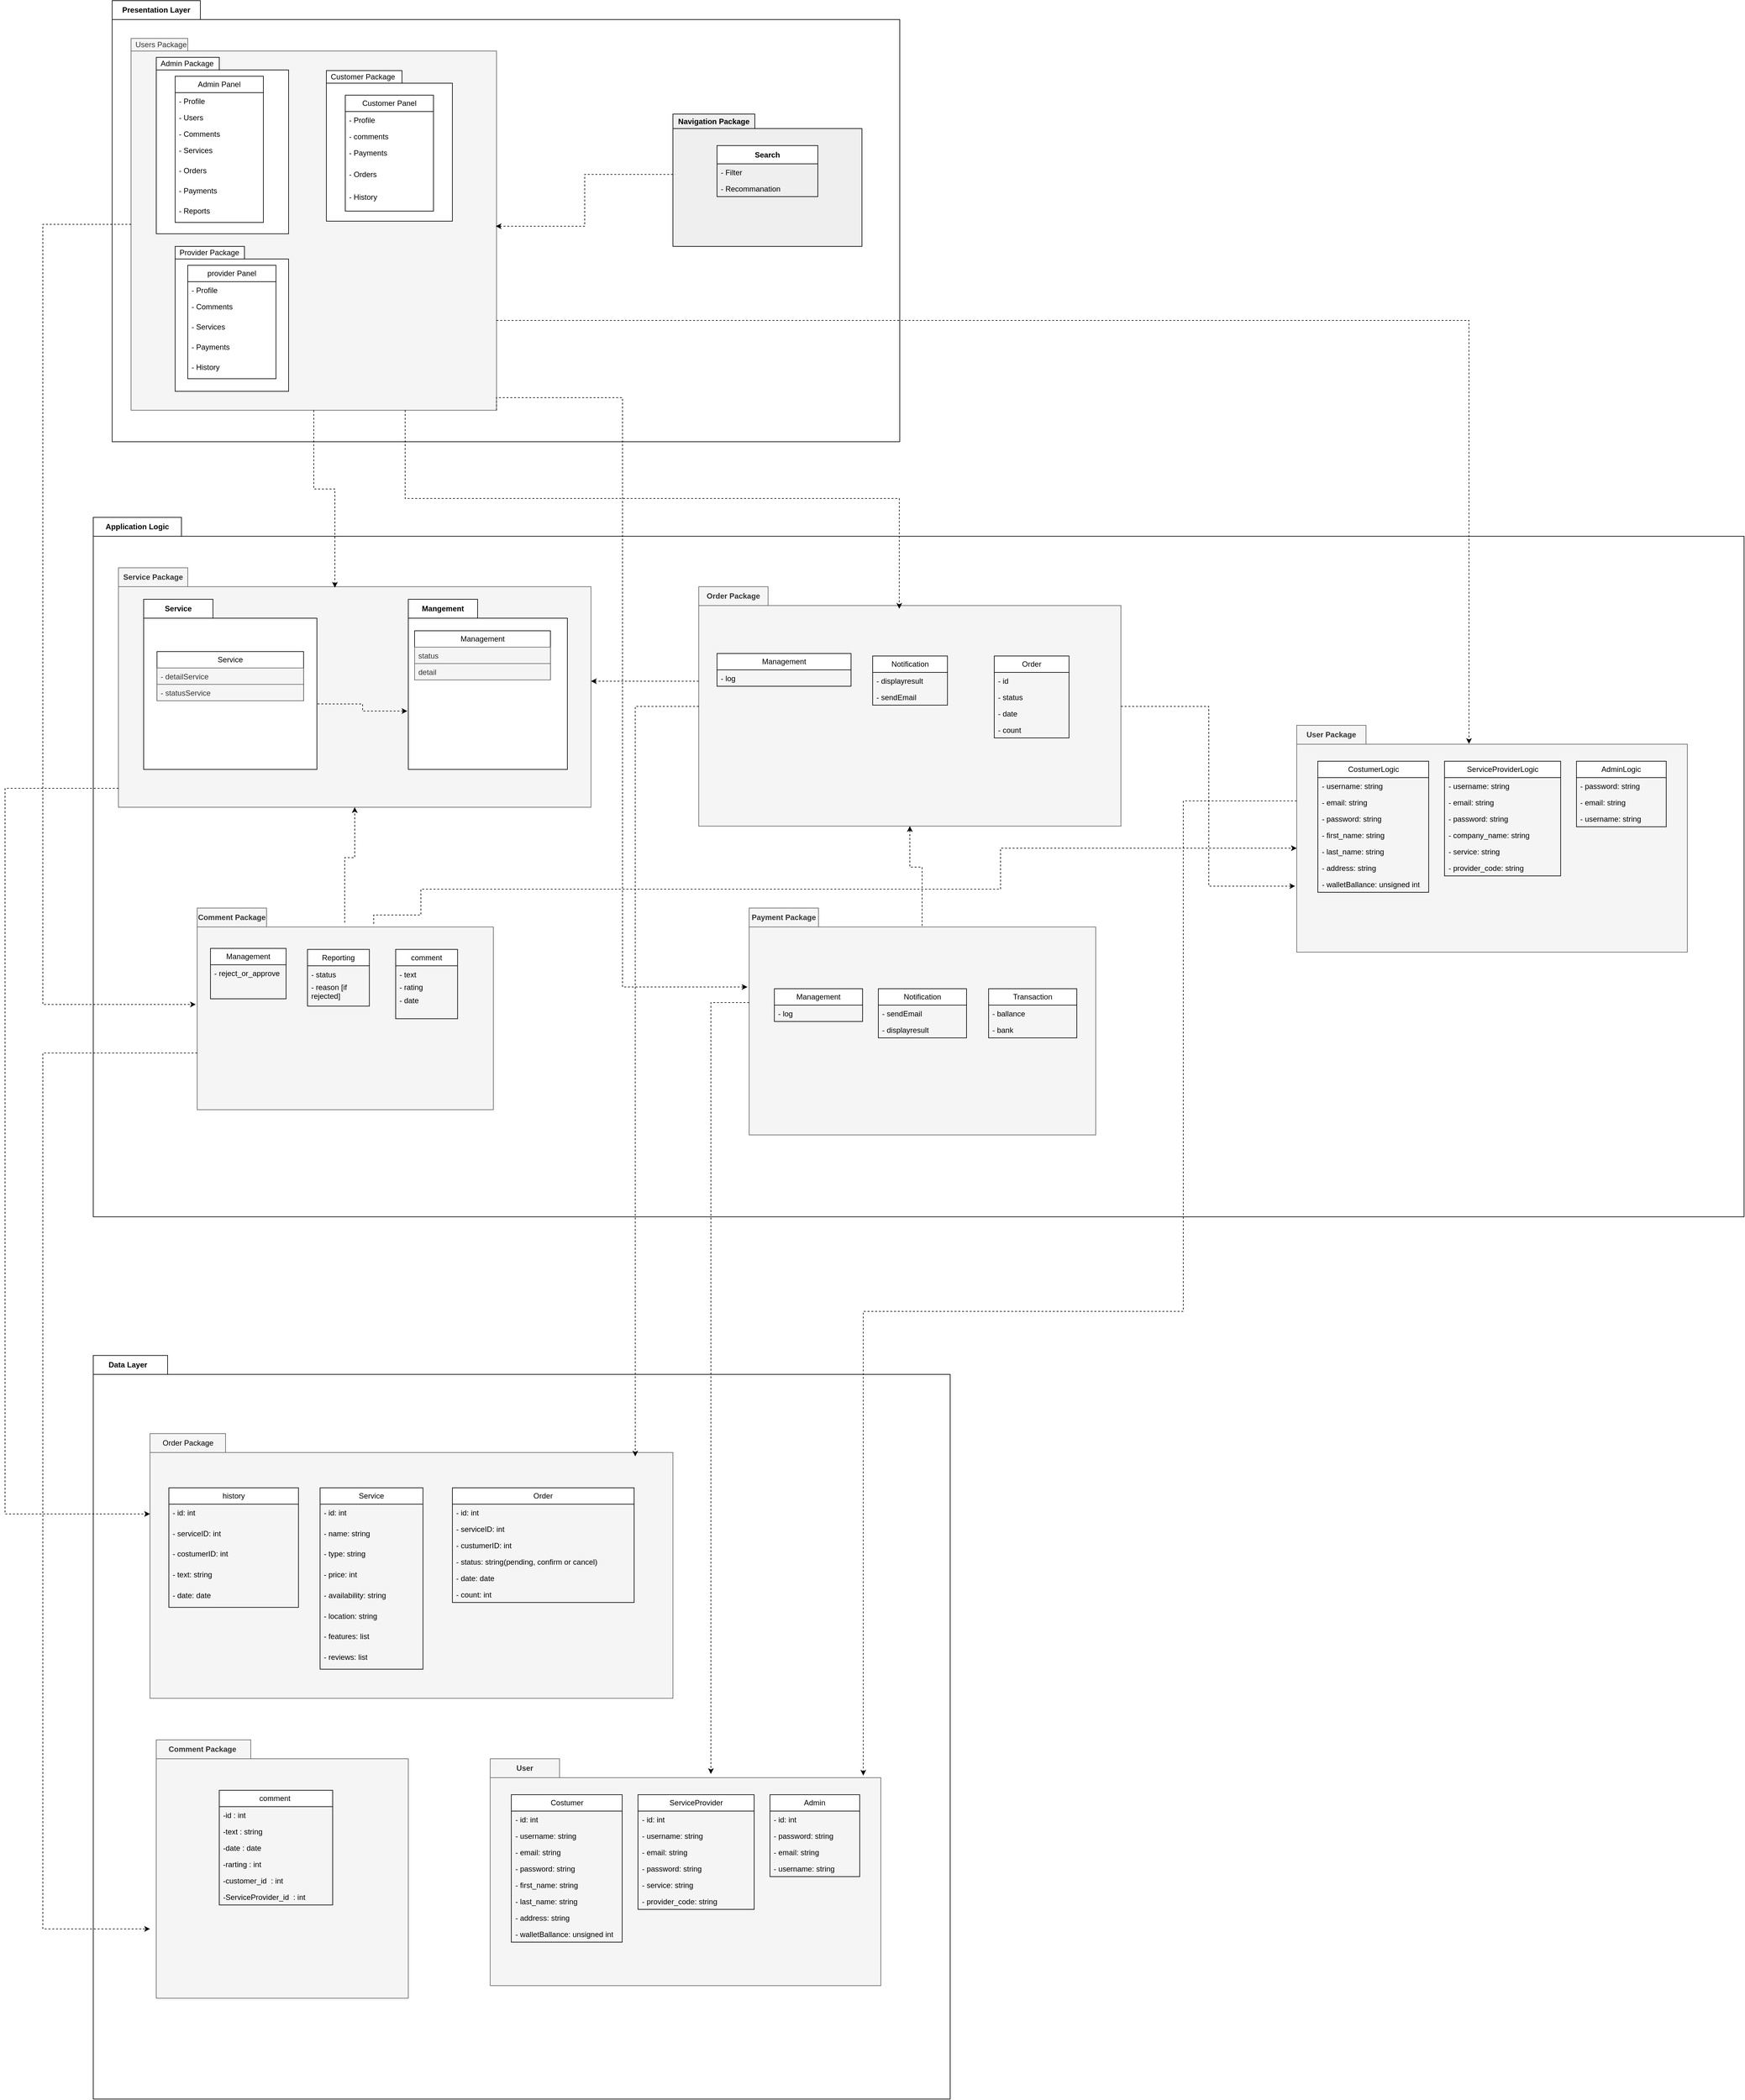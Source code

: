 <mxfile version="26.0.7">
  <diagram id="xWr2Er4t82YqYA30KSLj" name="Page-2">
    <mxGraphModel dx="2398" dy="1398" grid="1" gridSize="10" guides="1" tooltips="1" connect="1" arrows="1" fold="1" page="1" pageScale="1" pageWidth="1100" pageHeight="1700" math="0" shadow="0">
      <root>
        <mxCell id="0" />
        <mxCell id="1" parent="0" />
        <mxCell id="wobP2IaSqv85BQ5EtLf1-1" value="Application Logic" style="shape=folder;fontStyle=1;tabWidth=140;tabHeight=30;tabPosition=left;html=1;boundedLbl=1;labelInHeader=1;container=1;collapsible=0;recursiveResize=0;whiteSpace=wrap;" parent="1" vertex="1">
          <mxGeometry x="1250" y="1480" width="2620" height="1110" as="geometry" />
        </mxCell>
        <mxCell id="wobP2IaSqv85BQ5EtLf1-2" value="Service Package" style="shape=folder;fontStyle=1;tabWidth=110;tabHeight=30;tabPosition=left;html=1;boundedLbl=1;labelInHeader=1;container=1;collapsible=0;whiteSpace=wrap;fillColor=#f5f5f5;fontColor=#333333;strokeColor=#666666;" parent="wobP2IaSqv85BQ5EtLf1-1" vertex="1">
          <mxGeometry x="40" y="80" width="750" height="380" as="geometry" />
        </mxCell>
        <mxCell id="wobP2IaSqv85BQ5EtLf1-3" value="" style="html=1;strokeColor=none;resizeWidth=1;resizeHeight=1;fillColor=none;part=1;connectable=0;allowArrows=0;deletable=0;whiteSpace=wrap;" parent="wobP2IaSqv85BQ5EtLf1-2" vertex="1">
          <mxGeometry width="750.0" height="266" relative="1" as="geometry">
            <mxPoint y="30" as="offset" />
          </mxGeometry>
        </mxCell>
        <mxCell id="wobP2IaSqv85BQ5EtLf1-4" value="Service" style="shape=folder;fontStyle=1;tabWidth=110;tabHeight=30;tabPosition=left;html=1;boundedLbl=1;labelInHeader=1;container=1;collapsible=0;whiteSpace=wrap;" parent="wobP2IaSqv85BQ5EtLf1-2" vertex="1">
          <mxGeometry x="40" y="50" width="275" height="270" as="geometry" />
        </mxCell>
        <mxCell id="wobP2IaSqv85BQ5EtLf1-5" value="" style="html=1;strokeColor=none;resizeWidth=1;resizeHeight=1;fillColor=none;part=1;connectable=0;allowArrows=0;deletable=0;whiteSpace=wrap;" parent="wobP2IaSqv85BQ5EtLf1-4" vertex="1">
          <mxGeometry width="275" height="189" relative="1" as="geometry">
            <mxPoint y="30" as="offset" />
          </mxGeometry>
        </mxCell>
        <mxCell id="wobP2IaSqv85BQ5EtLf1-6" value="Service" style="swimlane;fontStyle=0;childLayout=stackLayout;horizontal=1;startSize=26;horizontalStack=0;resizeParent=1;resizeParentMax=0;resizeLast=0;collapsible=1;marginBottom=0;whiteSpace=wrap;html=1;" parent="wobP2IaSqv85BQ5EtLf1-4" vertex="1">
          <mxGeometry x="21.154" y="83" width="232.692" height="78" as="geometry" />
        </mxCell>
        <mxCell id="wobP2IaSqv85BQ5EtLf1-7" value="- detailService" style="text;strokeColor=#666666;fillColor=#f5f5f5;align=left;verticalAlign=top;spacingLeft=4;spacingRight=4;overflow=hidden;rotatable=0;points=[[0,0.5],[1,0.5]];portConstraint=eastwest;whiteSpace=wrap;html=1;fontColor=#333333;" parent="wobP2IaSqv85BQ5EtLf1-6" vertex="1">
          <mxGeometry y="26" width="232.692" height="26" as="geometry" />
        </mxCell>
        <mxCell id="wobP2IaSqv85BQ5EtLf1-8" value="- statusService" style="text;strokeColor=#666666;fillColor=#f5f5f5;align=left;verticalAlign=top;spacingLeft=4;spacingRight=4;overflow=hidden;rotatable=0;points=[[0,0.5],[1,0.5]];portConstraint=eastwest;whiteSpace=wrap;html=1;fontColor=#333333;" parent="wobP2IaSqv85BQ5EtLf1-6" vertex="1">
          <mxGeometry y="52" width="232.692" height="26" as="geometry" />
        </mxCell>
        <mxCell id="wobP2IaSqv85BQ5EtLf1-9" value="Mangement" style="shape=folder;fontStyle=1;tabWidth=110;tabHeight=30;tabPosition=left;html=1;boundedLbl=1;labelInHeader=1;container=1;collapsible=0;whiteSpace=wrap;" parent="wobP2IaSqv85BQ5EtLf1-2" vertex="1">
          <mxGeometry x="460" y="50" width="252.5" height="270" as="geometry" />
        </mxCell>
        <mxCell id="wobP2IaSqv85BQ5EtLf1-10" value="" style="html=1;strokeColor=none;resizeWidth=1;resizeHeight=1;fillColor=none;part=1;connectable=0;allowArrows=0;deletable=0;whiteSpace=wrap;" parent="wobP2IaSqv85BQ5EtLf1-9" vertex="1">
          <mxGeometry width="252.5" height="189" relative="1" as="geometry">
            <mxPoint y="30" as="offset" />
          </mxGeometry>
        </mxCell>
        <mxCell id="wobP2IaSqv85BQ5EtLf1-11" value="Management" style="swimlane;fontStyle=0;childLayout=stackLayout;horizontal=1;startSize=26;fillColor=none;horizontalStack=0;resizeParent=1;resizeParentMax=0;resizeLast=0;collapsible=1;marginBottom=0;whiteSpace=wrap;html=1;" parent="wobP2IaSqv85BQ5EtLf1-9" vertex="1">
          <mxGeometry x="10.001" y="50" width="215.596" height="78" as="geometry">
            <mxRectangle x="10.001" y="50" width="110" height="30" as="alternateBounds" />
          </mxGeometry>
        </mxCell>
        <mxCell id="wobP2IaSqv85BQ5EtLf1-12" value="status" style="text;strokeColor=#666666;fillColor=#f5f5f5;align=left;verticalAlign=top;spacingLeft=4;spacingRight=4;overflow=hidden;rotatable=0;points=[[0,0.5],[1,0.5]];portConstraint=eastwest;whiteSpace=wrap;html=1;fontColor=#333333;" parent="wobP2IaSqv85BQ5EtLf1-11" vertex="1">
          <mxGeometry y="26" width="215.596" height="26" as="geometry" />
        </mxCell>
        <mxCell id="wobP2IaSqv85BQ5EtLf1-13" value="detail" style="text;strokeColor=#666666;fillColor=#f5f5f5;align=left;verticalAlign=top;spacingLeft=4;spacingRight=4;overflow=hidden;rotatable=0;points=[[0,0.5],[1,0.5]];portConstraint=eastwest;whiteSpace=wrap;html=1;fontColor=#333333;" parent="wobP2IaSqv85BQ5EtLf1-11" vertex="1">
          <mxGeometry y="52" width="215.596" height="26" as="geometry" />
        </mxCell>
        <mxCell id="wobP2IaSqv85BQ5EtLf1-14" style="edgeStyle=orthogonalEdgeStyle;rounded=0;orthogonalLoop=1;jettySize=auto;html=1;exitX=1.004;exitY=0.615;exitDx=0;exitDy=0;exitPerimeter=0;entryX=-0.006;entryY=0.657;entryDx=0;entryDy=0;entryPerimeter=0;dashed=1;" parent="wobP2IaSqv85BQ5EtLf1-2" source="wobP2IaSqv85BQ5EtLf1-4" target="wobP2IaSqv85BQ5EtLf1-9" edge="1">
          <mxGeometry relative="1" as="geometry" />
        </mxCell>
        <mxCell id="wobP2IaSqv85BQ5EtLf1-15" style="edgeStyle=orthogonalEdgeStyle;rounded=0;orthogonalLoop=1;jettySize=auto;html=1;dashed=1;exitX=0.499;exitY=0.095;exitDx=0;exitDy=0;exitPerimeter=0;" parent="wobP2IaSqv85BQ5EtLf1-1" source="wobP2IaSqv85BQ5EtLf1-16" target="wobP2IaSqv85BQ5EtLf1-39" edge="1">
          <mxGeometry relative="1" as="geometry" />
        </mxCell>
        <mxCell id="wobP2IaSqv85BQ5EtLf1-16" value="Payment Package" style="shape=folder;fontStyle=1;tabWidth=110;tabHeight=30;tabPosition=left;html=1;boundedLbl=1;labelInHeader=1;container=1;collapsible=0;whiteSpace=wrap;fillColor=#f5f5f5;fontColor=#333333;strokeColor=#666666;" parent="wobP2IaSqv85BQ5EtLf1-1" vertex="1">
          <mxGeometry x="1041" y="620" width="550" height="360" as="geometry" />
        </mxCell>
        <mxCell id="wobP2IaSqv85BQ5EtLf1-17" value="&lt;span style=&quot;color: rgba(0, 0, 0, 0); font-family: monospace; font-size: 0px; text-align: start; text-wrap-mode: nowrap;&quot;&gt;%3CmxGraphModel%3E%3Croot%3E%3CmxCell%20id%3D%220%22%2F%3E%3CmxCell%20id%3D%221%22%20parent%3D%220%22%2F%3E%3CmxCell%20id%3D%222%22%20value%3D%22-%20payReserve%22%20style%3D%22text%3BstrokeColor%3Dnone%3BfillColor%3Dnone%3Balign%3Dleft%3BverticalAlign%3Dtop%3BspacingLeft%3D4%3BspacingRight%3D4%3Boverflow%3Dhidden%3Brotatable%3D0%3Bpoints%3D%5B%5B0%2C0.5%5D%2C%5B1%2C0.5%5D%5D%3BportConstraint%3Deastwest%3BwhiteSpace%3Dwrap%3Bhtml%3D1%3B%22%20vertex%3D%221%22%20parent%3D%221%22%3E%3CmxGeometry%20x%3D%22765%22%20y%3D%22484%22%20width%3D%22140%22%20height%3D%2226%22%20as%3D%22geometry%22%2F%3E%3C%2FmxCell%3E%3C%2Froot%3E%3C%2FmxGraphModel%3E&lt;/span&gt;" style="html=1;strokeColor=none;resizeWidth=1;resizeHeight=1;fillColor=none;part=1;connectable=0;allowArrows=0;deletable=0;whiteSpace=wrap;" parent="wobP2IaSqv85BQ5EtLf1-16" vertex="1">
          <mxGeometry width="550" height="252" relative="1" as="geometry">
            <mxPoint y="30" as="offset" />
          </mxGeometry>
        </mxCell>
        <mxCell id="wobP2IaSqv85BQ5EtLf1-18" value="Transaction" style="swimlane;fontStyle=0;childLayout=stackLayout;horizontal=1;startSize=26;horizontalStack=0;resizeParent=1;resizeParentMax=0;resizeLast=0;collapsible=1;marginBottom=0;whiteSpace=wrap;html=1;" parent="wobP2IaSqv85BQ5EtLf1-16" vertex="1">
          <mxGeometry x="380" y="128" width="140" height="78" as="geometry" />
        </mxCell>
        <mxCell id="wobP2IaSqv85BQ5EtLf1-19" value="- ballance" style="text;strokeColor=none;fillColor=none;align=left;verticalAlign=top;spacingLeft=4;spacingRight=4;overflow=hidden;rotatable=0;points=[[0,0.5],[1,0.5]];portConstraint=eastwest;whiteSpace=wrap;html=1;" parent="wobP2IaSqv85BQ5EtLf1-18" vertex="1">
          <mxGeometry y="26" width="140" height="26" as="geometry" />
        </mxCell>
        <mxCell id="wobP2IaSqv85BQ5EtLf1-20" value="- bank" style="text;strokeColor=none;fillColor=none;align=left;verticalAlign=top;spacingLeft=4;spacingRight=4;overflow=hidden;rotatable=0;points=[[0,0.5],[1,0.5]];portConstraint=eastwest;whiteSpace=wrap;html=1;" parent="wobP2IaSqv85BQ5EtLf1-18" vertex="1">
          <mxGeometry y="52" width="140" height="26" as="geometry" />
        </mxCell>
        <mxCell id="wobP2IaSqv85BQ5EtLf1-21" value="Notification" style="swimlane;fontStyle=0;childLayout=stackLayout;horizontal=1;startSize=26;horizontalStack=0;resizeParent=1;resizeParentMax=0;resizeLast=0;collapsible=1;marginBottom=0;whiteSpace=wrap;html=1;" parent="wobP2IaSqv85BQ5EtLf1-16" vertex="1">
          <mxGeometry x="205" y="128" width="140" height="78" as="geometry" />
        </mxCell>
        <mxCell id="wobP2IaSqv85BQ5EtLf1-22" value="- sendEmail" style="text;strokeColor=none;fillColor=none;align=left;verticalAlign=top;spacingLeft=4;spacingRight=4;overflow=hidden;rotatable=0;points=[[0,0.5],[1,0.5]];portConstraint=eastwest;whiteSpace=wrap;html=1;" parent="wobP2IaSqv85BQ5EtLf1-21" vertex="1">
          <mxGeometry y="26" width="140" height="26" as="geometry" />
        </mxCell>
        <mxCell id="wobP2IaSqv85BQ5EtLf1-23" value="- displayresult" style="text;strokeColor=none;fillColor=none;align=left;verticalAlign=top;spacingLeft=4;spacingRight=4;overflow=hidden;rotatable=0;points=[[0,0.5],[1,0.5]];portConstraint=eastwest;whiteSpace=wrap;html=1;" parent="wobP2IaSqv85BQ5EtLf1-21" vertex="1">
          <mxGeometry y="52" width="140" height="26" as="geometry" />
        </mxCell>
        <mxCell id="wobP2IaSqv85BQ5EtLf1-24" value="Management" style="swimlane;fontStyle=0;childLayout=stackLayout;horizontal=1;startSize=26;horizontalStack=0;resizeParent=1;resizeParentMax=0;resizeLast=0;collapsible=1;marginBottom=0;whiteSpace=wrap;html=1;" parent="wobP2IaSqv85BQ5EtLf1-16" vertex="1">
          <mxGeometry x="40" y="128" width="140" height="52" as="geometry" />
        </mxCell>
        <mxCell id="wobP2IaSqv85BQ5EtLf1-25" value="- log" style="text;strokeColor=none;fillColor=none;align=left;verticalAlign=top;spacingLeft=4;spacingRight=4;overflow=hidden;rotatable=0;points=[[0,0.5],[1,0.5]];portConstraint=eastwest;whiteSpace=wrap;html=1;" parent="wobP2IaSqv85BQ5EtLf1-24" vertex="1">
          <mxGeometry y="26" width="140" height="26" as="geometry" />
        </mxCell>
        <mxCell id="wobP2IaSqv85BQ5EtLf1-26" style="edgeStyle=orthogonalEdgeStyle;rounded=0;orthogonalLoop=1;jettySize=auto;html=1;dashed=1;exitX=0.498;exitY=0.072;exitDx=0;exitDy=0;exitPerimeter=0;" parent="wobP2IaSqv85BQ5EtLf1-1" source="wobP2IaSqv85BQ5EtLf1-27" target="wobP2IaSqv85BQ5EtLf1-2" edge="1">
          <mxGeometry relative="1" as="geometry" />
        </mxCell>
        <mxCell id="wobP2IaSqv85BQ5EtLf1-27" value="&lt;div style=&quot;direction: rtl;&quot;&gt;&lt;span style=&quot;background-color: initial;&quot;&gt;Comment Package&lt;/span&gt;&lt;/div&gt;" style="shape=folder;fontStyle=1;tabWidth=110;tabHeight=30;tabPosition=left;html=1;boundedLbl=1;labelInHeader=1;container=1;collapsible=0;whiteSpace=wrap;fillColor=#f5f5f5;fontColor=#333333;strokeColor=#666666;" parent="wobP2IaSqv85BQ5EtLf1-1" vertex="1">
          <mxGeometry x="165" y="620" width="470" height="320" as="geometry" />
        </mxCell>
        <mxCell id="wobP2IaSqv85BQ5EtLf1-28" value="" style="html=1;strokeColor=none;resizeWidth=1;resizeHeight=1;fillColor=none;part=1;connectable=0;allowArrows=0;deletable=0;whiteSpace=wrap;" parent="wobP2IaSqv85BQ5EtLf1-27" vertex="1">
          <mxGeometry width="470.0" height="224.0" relative="1" as="geometry">
            <mxPoint y="30" as="offset" />
          </mxGeometry>
        </mxCell>
        <mxCell id="wobP2IaSqv85BQ5EtLf1-29" value="Management" style="swimlane;fontStyle=0;childLayout=stackLayout;horizontal=1;startSize=26;horizontalStack=0;resizeParent=1;resizeParentMax=0;resizeLast=0;collapsible=1;marginBottom=0;whiteSpace=wrap;html=1;" parent="wobP2IaSqv85BQ5EtLf1-27" vertex="1">
          <mxGeometry x="21.04" y="64" width="120" height="80" as="geometry" />
        </mxCell>
        <mxCell id="wobP2IaSqv85BQ5EtLf1-30" value="- reject_or_approve&amp;nbsp;" style="text;strokeColor=none;fillColor=none;align=left;verticalAlign=top;spacingLeft=4;spacingRight=4;overflow=hidden;rotatable=0;points=[[0,0.5],[1,0.5]];portConstraint=eastwest;whiteSpace=wrap;html=1;" parent="wobP2IaSqv85BQ5EtLf1-29" vertex="1">
          <mxGeometry y="26" width="120" height="54" as="geometry" />
        </mxCell>
        <mxCell id="wobP2IaSqv85BQ5EtLf1-31" value="Reporting" style="swimlane;fontStyle=0;childLayout=stackLayout;horizontal=1;startSize=26;horizontalStack=0;resizeParent=1;resizeParentMax=0;resizeLast=0;collapsible=1;marginBottom=0;whiteSpace=wrap;html=1;" parent="wobP2IaSqv85BQ5EtLf1-27" vertex="1">
          <mxGeometry x="175" y="65.6" width="98.21" height="90" as="geometry" />
        </mxCell>
        <mxCell id="wobP2IaSqv85BQ5EtLf1-32" value="- status" style="text;strokeColor=none;fillColor=none;align=left;verticalAlign=top;spacingLeft=4;spacingRight=4;overflow=hidden;rotatable=0;points=[[0,0.5],[1,0.5]];portConstraint=eastwest;whiteSpace=wrap;html=1;" parent="wobP2IaSqv85BQ5EtLf1-31" vertex="1">
          <mxGeometry y="26" width="98.21" height="20.8" as="geometry" />
        </mxCell>
        <mxCell id="wobP2IaSqv85BQ5EtLf1-33" value="- reason [if rejected]" style="text;strokeColor=none;fillColor=none;align=left;verticalAlign=top;spacingLeft=4;spacingRight=4;overflow=hidden;rotatable=0;points=[[0,0.5],[1,0.5]];portConstraint=eastwest;whiteSpace=wrap;html=1;" parent="wobP2IaSqv85BQ5EtLf1-31" vertex="1">
          <mxGeometry y="46.8" width="98.21" height="43.2" as="geometry" />
        </mxCell>
        <mxCell id="wobP2IaSqv85BQ5EtLf1-34" value="comment" style="swimlane;fontStyle=0;childLayout=stackLayout;horizontal=1;startSize=26;horizontalStack=0;resizeParent=1;resizeParentMax=0;resizeLast=0;collapsible=1;marginBottom=0;whiteSpace=wrap;html=1;" parent="wobP2IaSqv85BQ5EtLf1-27" vertex="1">
          <mxGeometry x="315.002" y="65.6" width="98.21" height="110" as="geometry" />
        </mxCell>
        <mxCell id="wobP2IaSqv85BQ5EtLf1-35" value="- text" style="text;strokeColor=none;fillColor=none;align=left;verticalAlign=top;spacingLeft=4;spacingRight=4;overflow=hidden;rotatable=0;points=[[0,0.5],[1,0.5]];portConstraint=eastwest;whiteSpace=wrap;html=1;" parent="wobP2IaSqv85BQ5EtLf1-34" vertex="1">
          <mxGeometry y="26" width="98.21" height="20.8" as="geometry" />
        </mxCell>
        <mxCell id="wobP2IaSqv85BQ5EtLf1-36" value="- rating" style="text;strokeColor=none;fillColor=none;align=left;verticalAlign=top;spacingLeft=4;spacingRight=4;overflow=hidden;rotatable=0;points=[[0,0.5],[1,0.5]];portConstraint=eastwest;whiteSpace=wrap;html=1;" parent="wobP2IaSqv85BQ5EtLf1-34" vertex="1">
          <mxGeometry y="46.8" width="98.21" height="20.8" as="geometry" />
        </mxCell>
        <mxCell id="wobP2IaSqv85BQ5EtLf1-37" value="- date" style="text;strokeColor=none;fillColor=none;align=left;verticalAlign=top;spacingLeft=4;spacingRight=4;overflow=hidden;rotatable=0;points=[[0,0.5],[1,0.5]];portConstraint=eastwest;whiteSpace=wrap;html=1;" parent="wobP2IaSqv85BQ5EtLf1-34" vertex="1">
          <mxGeometry y="67.6" width="98.21" height="42.4" as="geometry" />
        </mxCell>
        <mxCell id="wobP2IaSqv85BQ5EtLf1-38" style="edgeStyle=orthogonalEdgeStyle;rounded=0;orthogonalLoop=1;jettySize=auto;html=1;dashed=1;" parent="wobP2IaSqv85BQ5EtLf1-1" source="wobP2IaSqv85BQ5EtLf1-39" target="wobP2IaSqv85BQ5EtLf1-2" edge="1">
          <mxGeometry relative="1" as="geometry">
            <Array as="points">
              <mxPoint x="881" y="260" />
              <mxPoint x="881" y="260" />
            </Array>
          </mxGeometry>
        </mxCell>
        <mxCell id="wobP2IaSqv85BQ5EtLf1-39" value="Order Package" style="shape=folder;fontStyle=1;tabWidth=110;tabHeight=30;tabPosition=left;html=1;boundedLbl=1;labelInHeader=1;container=1;collapsible=0;whiteSpace=wrap;fillColor=#f5f5f5;fontColor=#333333;strokeColor=#666666;" parent="wobP2IaSqv85BQ5EtLf1-1" vertex="1">
          <mxGeometry x="961" y="110" width="670" height="380" as="geometry" />
        </mxCell>
        <mxCell id="wobP2IaSqv85BQ5EtLf1-40" value="" style="html=1;strokeColor=none;resizeWidth=1;resizeHeight=1;fillColor=none;part=1;connectable=0;allowArrows=0;deletable=0;whiteSpace=wrap;" parent="wobP2IaSqv85BQ5EtLf1-39" vertex="1">
          <mxGeometry width="357.333" height="114" relative="1" as="geometry">
            <mxPoint y="30" as="offset" />
          </mxGeometry>
        </mxCell>
        <mxCell id="wobP2IaSqv85BQ5EtLf1-41" value="Notification" style="swimlane;fontStyle=0;childLayout=stackLayout;horizontal=1;startSize=26;horizontalStack=0;resizeParent=1;resizeParentMax=0;resizeLast=0;collapsible=1;marginBottom=0;whiteSpace=wrap;html=1;" parent="wobP2IaSqv85BQ5EtLf1-39" vertex="1">
          <mxGeometry x="276.004" y="110.0" width="118.696" height="78" as="geometry">
            <mxRectangle x="276.004" y="110.0" width="100" height="30" as="alternateBounds" />
          </mxGeometry>
        </mxCell>
        <mxCell id="wobP2IaSqv85BQ5EtLf1-42" value="- displayresult" style="text;strokeColor=none;fillColor=none;align=left;verticalAlign=top;spacingLeft=4;spacingRight=4;overflow=hidden;rotatable=0;points=[[0,0.5],[1,0.5]];portConstraint=eastwest;whiteSpace=wrap;html=1;" parent="wobP2IaSqv85BQ5EtLf1-41" vertex="1">
          <mxGeometry y="26" width="118.696" height="26" as="geometry" />
        </mxCell>
        <mxCell id="wobP2IaSqv85BQ5EtLf1-43" value="- sendEmail" style="text;strokeColor=none;fillColor=none;align=left;verticalAlign=top;spacingLeft=4;spacingRight=4;overflow=hidden;rotatable=0;points=[[0,0.5],[1,0.5]];portConstraint=eastwest;whiteSpace=wrap;html=1;" parent="wobP2IaSqv85BQ5EtLf1-41" vertex="1">
          <mxGeometry y="52" width="118.696" height="26" as="geometry" />
        </mxCell>
        <mxCell id="wobP2IaSqv85BQ5EtLf1-44" value="Order" style="swimlane;fontStyle=0;childLayout=stackLayout;horizontal=1;startSize=26;horizontalStack=0;resizeParent=1;resizeParentMax=0;resizeLast=0;collapsible=1;marginBottom=0;whiteSpace=wrap;html=1;" parent="wobP2IaSqv85BQ5EtLf1-39" vertex="1">
          <mxGeometry x="469.004" y="110.0" width="118.696" height="130" as="geometry">
            <mxRectangle x="469.004" y="110.0" width="90" height="30" as="alternateBounds" />
          </mxGeometry>
        </mxCell>
        <mxCell id="wobP2IaSqv85BQ5EtLf1-45" value="- id" style="text;strokeColor=none;fillColor=none;align=left;verticalAlign=top;spacingLeft=4;spacingRight=4;overflow=hidden;rotatable=0;points=[[0,0.5],[1,0.5]];portConstraint=eastwest;whiteSpace=wrap;html=1;" parent="wobP2IaSqv85BQ5EtLf1-44" vertex="1">
          <mxGeometry y="26" width="118.696" height="26" as="geometry" />
        </mxCell>
        <mxCell id="wobP2IaSqv85BQ5EtLf1-46" value="- status" style="text;strokeColor=none;fillColor=none;align=left;verticalAlign=top;spacingLeft=4;spacingRight=4;overflow=hidden;rotatable=0;points=[[0,0.5],[1,0.5]];portConstraint=eastwest;whiteSpace=wrap;html=1;" parent="wobP2IaSqv85BQ5EtLf1-44" vertex="1">
          <mxGeometry y="52" width="118.696" height="26" as="geometry" />
        </mxCell>
        <mxCell id="wobP2IaSqv85BQ5EtLf1-47" value="- date" style="text;strokeColor=none;fillColor=none;align=left;verticalAlign=top;spacingLeft=4;spacingRight=4;overflow=hidden;rotatable=0;points=[[0,0.5],[1,0.5]];portConstraint=eastwest;whiteSpace=wrap;html=1;" parent="wobP2IaSqv85BQ5EtLf1-44" vertex="1">
          <mxGeometry y="78" width="118.696" height="26" as="geometry" />
        </mxCell>
        <mxCell id="wobP2IaSqv85BQ5EtLf1-48" value="- count" style="text;strokeColor=none;fillColor=none;align=left;verticalAlign=top;spacingLeft=4;spacingRight=4;overflow=hidden;rotatable=0;points=[[0,0.5],[1,0.5]];portConstraint=eastwest;whiteSpace=wrap;html=1;" parent="wobP2IaSqv85BQ5EtLf1-44" vertex="1">
          <mxGeometry y="104" width="118.696" height="26" as="geometry" />
        </mxCell>
        <mxCell id="wobP2IaSqv85BQ5EtLf1-49" value="Management" style="swimlane;fontStyle=0;childLayout=stackLayout;horizontal=1;startSize=26;horizontalStack=0;resizeParent=1;resizeParentMax=0;resizeLast=0;collapsible=1;marginBottom=0;whiteSpace=wrap;html=1;" parent="wobP2IaSqv85BQ5EtLf1-39" vertex="1">
          <mxGeometry x="29" y="106" width="212.69" height="52" as="geometry" />
        </mxCell>
        <mxCell id="wobP2IaSqv85BQ5EtLf1-50" value="- log" style="text;strokeColor=none;fillColor=none;align=left;verticalAlign=top;spacingLeft=4;spacingRight=4;overflow=hidden;rotatable=0;points=[[0,0.5],[1,0.5]];portConstraint=eastwest;whiteSpace=wrap;html=1;" parent="wobP2IaSqv85BQ5EtLf1-49" vertex="1">
          <mxGeometry y="26" width="212.69" height="26" as="geometry" />
        </mxCell>
        <mxCell id="wobP2IaSqv85BQ5EtLf1-51" value="User Package" style="shape=folder;fontStyle=1;tabWidth=110;tabHeight=30;tabPosition=left;html=1;boundedLbl=1;labelInHeader=1;container=1;collapsible=0;whiteSpace=wrap;fillColor=#f5f5f5;fontColor=#333333;strokeColor=#666666;" parent="wobP2IaSqv85BQ5EtLf1-1" vertex="1">
          <mxGeometry x="1910" y="330" width="620" height="360" as="geometry" />
        </mxCell>
        <mxCell id="wobP2IaSqv85BQ5EtLf1-52" value="" style="html=1;strokeColor=none;resizeWidth=1;resizeHeight=1;fillColor=none;part=1;connectable=0;allowArrows=0;deletable=0;whiteSpace=wrap;" parent="wobP2IaSqv85BQ5EtLf1-51" vertex="1">
          <mxGeometry width="620" height="252" relative="1" as="geometry">
            <mxPoint y="30" as="offset" />
          </mxGeometry>
        </mxCell>
        <mxCell id="wobP2IaSqv85BQ5EtLf1-53" value="CostumerLogic" style="swimlane;fontStyle=0;childLayout=stackLayout;horizontal=1;startSize=26;horizontalStack=0;resizeParent=1;resizeParentMax=0;resizeLast=0;collapsible=1;marginBottom=0;whiteSpace=wrap;html=1;" parent="wobP2IaSqv85BQ5EtLf1-51" vertex="1">
          <mxGeometry x="33.514" y="57" width="175.946" height="208" as="geometry" />
        </mxCell>
        <mxCell id="wobP2IaSqv85BQ5EtLf1-54" value="- username: string" style="text;strokeColor=none;fillColor=none;align=left;verticalAlign=top;spacingLeft=4;spacingRight=4;overflow=hidden;rotatable=0;points=[[0,0.5],[1,0.5]];portConstraint=eastwest;whiteSpace=wrap;html=1;" parent="wobP2IaSqv85BQ5EtLf1-53" vertex="1">
          <mxGeometry y="26" width="175.946" height="26" as="geometry" />
        </mxCell>
        <mxCell id="wobP2IaSqv85BQ5EtLf1-55" value="- email: string" style="text;strokeColor=none;fillColor=none;align=left;verticalAlign=top;spacingLeft=4;spacingRight=4;overflow=hidden;rotatable=0;points=[[0,0.5],[1,0.5]];portConstraint=eastwest;whiteSpace=wrap;html=1;" parent="wobP2IaSqv85BQ5EtLf1-53" vertex="1">
          <mxGeometry y="52" width="175.946" height="26" as="geometry" />
        </mxCell>
        <mxCell id="wobP2IaSqv85BQ5EtLf1-56" value="- password: string" style="text;strokeColor=none;fillColor=none;align=left;verticalAlign=top;spacingLeft=4;spacingRight=4;overflow=hidden;rotatable=0;points=[[0,0.5],[1,0.5]];portConstraint=eastwest;whiteSpace=wrap;html=1;" parent="wobP2IaSqv85BQ5EtLf1-53" vertex="1">
          <mxGeometry y="78" width="175.946" height="26" as="geometry" />
        </mxCell>
        <mxCell id="wobP2IaSqv85BQ5EtLf1-57" value="- first_name: string" style="text;strokeColor=none;fillColor=none;align=left;verticalAlign=top;spacingLeft=4;spacingRight=4;overflow=hidden;rotatable=0;points=[[0,0.5],[1,0.5]];portConstraint=eastwest;whiteSpace=wrap;html=1;" parent="wobP2IaSqv85BQ5EtLf1-53" vertex="1">
          <mxGeometry y="104" width="175.946" height="26" as="geometry" />
        </mxCell>
        <mxCell id="wobP2IaSqv85BQ5EtLf1-58" value="- last_name: string" style="text;strokeColor=none;fillColor=none;align=left;verticalAlign=top;spacingLeft=4;spacingRight=4;overflow=hidden;rotatable=0;points=[[0,0.5],[1,0.5]];portConstraint=eastwest;whiteSpace=wrap;html=1;" parent="wobP2IaSqv85BQ5EtLf1-53" vertex="1">
          <mxGeometry y="130" width="175.946" height="26" as="geometry" />
        </mxCell>
        <mxCell id="wobP2IaSqv85BQ5EtLf1-59" value="- address: string" style="text;strokeColor=none;fillColor=none;align=left;verticalAlign=top;spacingLeft=4;spacingRight=4;overflow=hidden;rotatable=0;points=[[0,0.5],[1,0.5]];portConstraint=eastwest;whiteSpace=wrap;html=1;" parent="wobP2IaSqv85BQ5EtLf1-53" vertex="1">
          <mxGeometry y="156" width="175.946" height="26" as="geometry" />
        </mxCell>
        <mxCell id="wobP2IaSqv85BQ5EtLf1-60" value="- walletBallance: unsigned int" style="text;strokeColor=none;fillColor=none;align=left;verticalAlign=top;spacingLeft=4;spacingRight=4;overflow=hidden;rotatable=0;points=[[0,0.5],[1,0.5]];portConstraint=eastwest;whiteSpace=wrap;html=1;" parent="wobP2IaSqv85BQ5EtLf1-53" vertex="1">
          <mxGeometry y="182" width="175.946" height="26" as="geometry" />
        </mxCell>
        <mxCell id="wobP2IaSqv85BQ5EtLf1-61" value="ServiceProviderLogic" style="swimlane;fontStyle=0;childLayout=stackLayout;horizontal=1;startSize=26;horizontalStack=0;resizeParent=1;resizeParentMax=0;resizeLast=0;collapsible=1;marginBottom=0;whiteSpace=wrap;html=1;" parent="wobP2IaSqv85BQ5EtLf1-51" vertex="1">
          <mxGeometry x="234.595" y="57" width="184.324" height="182" as="geometry" />
        </mxCell>
        <mxCell id="wobP2IaSqv85BQ5EtLf1-62" value="- username: string" style="text;strokeColor=none;fillColor=none;align=left;verticalAlign=top;spacingLeft=4;spacingRight=4;overflow=hidden;rotatable=0;points=[[0,0.5],[1,0.5]];portConstraint=eastwest;whiteSpace=wrap;html=1;" parent="wobP2IaSqv85BQ5EtLf1-61" vertex="1">
          <mxGeometry y="26" width="184.324" height="26" as="geometry" />
        </mxCell>
        <mxCell id="wobP2IaSqv85BQ5EtLf1-63" value="- email: string" style="text;strokeColor=none;fillColor=none;align=left;verticalAlign=top;spacingLeft=4;spacingRight=4;overflow=hidden;rotatable=0;points=[[0,0.5],[1,0.5]];portConstraint=eastwest;whiteSpace=wrap;html=1;" parent="wobP2IaSqv85BQ5EtLf1-61" vertex="1">
          <mxGeometry y="52" width="184.324" height="26" as="geometry" />
        </mxCell>
        <mxCell id="wobP2IaSqv85BQ5EtLf1-64" value="- password: string" style="text;strokeColor=none;fillColor=none;align=left;verticalAlign=top;spacingLeft=4;spacingRight=4;overflow=hidden;rotatable=0;points=[[0,0.5],[1,0.5]];portConstraint=eastwest;whiteSpace=wrap;html=1;" parent="wobP2IaSqv85BQ5EtLf1-61" vertex="1">
          <mxGeometry y="78" width="184.324" height="26" as="geometry" />
        </mxCell>
        <mxCell id="wobP2IaSqv85BQ5EtLf1-65" value="- company_name: string" style="text;strokeColor=none;fillColor=none;align=left;verticalAlign=top;spacingLeft=4;spacingRight=4;overflow=hidden;rotatable=0;points=[[0,0.5],[1,0.5]];portConstraint=eastwest;whiteSpace=wrap;html=1;" parent="wobP2IaSqv85BQ5EtLf1-61" vertex="1">
          <mxGeometry y="104" width="184.324" height="26" as="geometry" />
        </mxCell>
        <mxCell id="wobP2IaSqv85BQ5EtLf1-66" value="- service: string" style="text;strokeColor=none;fillColor=none;align=left;verticalAlign=top;spacingLeft=4;spacingRight=4;overflow=hidden;rotatable=0;points=[[0,0.5],[1,0.5]];portConstraint=eastwest;whiteSpace=wrap;html=1;" parent="wobP2IaSqv85BQ5EtLf1-61" vertex="1">
          <mxGeometry y="130" width="184.324" height="26" as="geometry" />
        </mxCell>
        <mxCell id="wobP2IaSqv85BQ5EtLf1-67" value="- provider_code: string" style="text;strokeColor=none;fillColor=none;align=left;verticalAlign=top;spacingLeft=4;spacingRight=4;overflow=hidden;rotatable=0;points=[[0,0.5],[1,0.5]];portConstraint=eastwest;whiteSpace=wrap;html=1;" parent="wobP2IaSqv85BQ5EtLf1-61" vertex="1">
          <mxGeometry y="156" width="184.324" height="26" as="geometry" />
        </mxCell>
        <mxCell id="wobP2IaSqv85BQ5EtLf1-68" value="AdminLogic" style="swimlane;fontStyle=0;childLayout=stackLayout;horizontal=1;startSize=26;horizontalStack=0;resizeParent=1;resizeParentMax=0;resizeLast=0;collapsible=1;marginBottom=0;whiteSpace=wrap;html=1;" parent="wobP2IaSqv85BQ5EtLf1-51" vertex="1">
          <mxGeometry x="444.054" y="57" width="142.432" height="104" as="geometry" />
        </mxCell>
        <mxCell id="wobP2IaSqv85BQ5EtLf1-69" value="- password: string" style="text;strokeColor=none;fillColor=none;align=left;verticalAlign=top;spacingLeft=4;spacingRight=4;overflow=hidden;rotatable=0;points=[[0,0.5],[1,0.5]];portConstraint=eastwest;whiteSpace=wrap;html=1;" parent="wobP2IaSqv85BQ5EtLf1-68" vertex="1">
          <mxGeometry y="26" width="142.432" height="26" as="geometry" />
        </mxCell>
        <mxCell id="wobP2IaSqv85BQ5EtLf1-70" value="- email: string" style="text;strokeColor=none;fillColor=none;align=left;verticalAlign=top;spacingLeft=4;spacingRight=4;overflow=hidden;rotatable=0;points=[[0,0.5],[1,0.5]];portConstraint=eastwest;whiteSpace=wrap;html=1;" parent="wobP2IaSqv85BQ5EtLf1-68" vertex="1">
          <mxGeometry y="52" width="142.432" height="26" as="geometry" />
        </mxCell>
        <mxCell id="wobP2IaSqv85BQ5EtLf1-71" value="- username: string" style="text;strokeColor=none;fillColor=none;align=left;verticalAlign=top;spacingLeft=4;spacingRight=4;overflow=hidden;rotatable=0;points=[[0,0.5],[1,0.5]];portConstraint=eastwest;whiteSpace=wrap;html=1;" parent="wobP2IaSqv85BQ5EtLf1-68" vertex="1">
          <mxGeometry y="78" width="142.432" height="26" as="geometry" />
        </mxCell>
        <mxCell id="wobP2IaSqv85BQ5EtLf1-72" style="edgeStyle=orthogonalEdgeStyle;rounded=0;orthogonalLoop=1;jettySize=auto;html=1;dashed=1;entryX=-0.004;entryY=0.709;entryDx=0;entryDy=0;entryPerimeter=0;" parent="wobP2IaSqv85BQ5EtLf1-1" source="wobP2IaSqv85BQ5EtLf1-39" target="wobP2IaSqv85BQ5EtLf1-51" edge="1">
          <mxGeometry relative="1" as="geometry">
            <mxPoint x="1590" y="650" as="sourcePoint" />
            <mxPoint x="1570" y="500" as="targetPoint" />
          </mxGeometry>
        </mxCell>
        <mxCell id="bs7dx5y6tpF_CZ55wjF5-35" style="edgeStyle=orthogonalEdgeStyle;rounded=0;orthogonalLoop=1;jettySize=auto;html=1;entryX=0;entryY=0;entryDx=0;entryDy=195;entryPerimeter=0;exitX=0.596;exitY=0.078;exitDx=0;exitDy=0;exitPerimeter=0;dashed=1;" parent="wobP2IaSqv85BQ5EtLf1-1" source="wobP2IaSqv85BQ5EtLf1-27" target="wobP2IaSqv85BQ5EtLf1-51" edge="1">
          <mxGeometry relative="1" as="geometry">
            <Array as="points">
              <mxPoint x="520" y="631" />
              <mxPoint x="520" y="590" />
              <mxPoint x="1440" y="590" />
              <mxPoint x="1440" y="525" />
            </Array>
          </mxGeometry>
        </mxCell>
        <mxCell id="wobP2IaSqv85BQ5EtLf1-135" value="Data Layer" style="shape=folder;fontStyle=1;tabWidth=110;tabHeight=30;tabPosition=left;html=1;boundedLbl=1;labelInHeader=1;container=1;collapsible=0;recursiveResize=0;whiteSpace=wrap;" parent="1" vertex="1">
          <mxGeometry x="1250" y="2810" width="1360" height="1180" as="geometry" />
        </mxCell>
        <mxCell id="wobP2IaSqv85BQ5EtLf1-136" value="User" style="shape=folder;fontStyle=1;tabWidth=110;tabHeight=30;tabPosition=left;html=1;boundedLbl=1;labelInHeader=1;container=1;collapsible=0;whiteSpace=wrap;fillColor=#f5f5f5;fontColor=#333333;strokeColor=#666666;" parent="wobP2IaSqv85BQ5EtLf1-135" vertex="1">
          <mxGeometry x="630" y="640" width="620" height="360" as="geometry" />
        </mxCell>
        <mxCell id="wobP2IaSqv85BQ5EtLf1-137" value="" style="html=1;strokeColor=none;resizeWidth=1;resizeHeight=1;fillColor=none;part=1;connectable=0;allowArrows=0;deletable=0;whiteSpace=wrap;" parent="wobP2IaSqv85BQ5EtLf1-136" vertex="1">
          <mxGeometry width="620" height="252" relative="1" as="geometry">
            <mxPoint y="30" as="offset" />
          </mxGeometry>
        </mxCell>
        <mxCell id="wobP2IaSqv85BQ5EtLf1-138" value="Costumer" style="swimlane;fontStyle=0;childLayout=stackLayout;horizontal=1;startSize=26;horizontalStack=0;resizeParent=1;resizeParentMax=0;resizeLast=0;collapsible=1;marginBottom=0;whiteSpace=wrap;html=1;" parent="wobP2IaSqv85BQ5EtLf1-136" vertex="1">
          <mxGeometry x="33.514" y="57" width="175.946" height="234" as="geometry" />
        </mxCell>
        <mxCell id="wobP2IaSqv85BQ5EtLf1-139" value="- id: int" style="text;strokeColor=none;fillColor=none;align=left;verticalAlign=top;spacingLeft=4;spacingRight=4;overflow=hidden;rotatable=0;points=[[0,0.5],[1,0.5]];portConstraint=eastwest;whiteSpace=wrap;html=1;" parent="wobP2IaSqv85BQ5EtLf1-138" vertex="1">
          <mxGeometry y="26" width="175.946" height="26" as="geometry" />
        </mxCell>
        <mxCell id="wobP2IaSqv85BQ5EtLf1-140" value="- username: string" style="text;strokeColor=none;fillColor=none;align=left;verticalAlign=top;spacingLeft=4;spacingRight=4;overflow=hidden;rotatable=0;points=[[0,0.5],[1,0.5]];portConstraint=eastwest;whiteSpace=wrap;html=1;" parent="wobP2IaSqv85BQ5EtLf1-138" vertex="1">
          <mxGeometry y="52" width="175.946" height="26" as="geometry" />
        </mxCell>
        <mxCell id="wobP2IaSqv85BQ5EtLf1-141" value="- email: string" style="text;strokeColor=none;fillColor=none;align=left;verticalAlign=top;spacingLeft=4;spacingRight=4;overflow=hidden;rotatable=0;points=[[0,0.5],[1,0.5]];portConstraint=eastwest;whiteSpace=wrap;html=1;" parent="wobP2IaSqv85BQ5EtLf1-138" vertex="1">
          <mxGeometry y="78" width="175.946" height="26" as="geometry" />
        </mxCell>
        <mxCell id="wobP2IaSqv85BQ5EtLf1-142" value="- password: string" style="text;strokeColor=none;fillColor=none;align=left;verticalAlign=top;spacingLeft=4;spacingRight=4;overflow=hidden;rotatable=0;points=[[0,0.5],[1,0.5]];portConstraint=eastwest;whiteSpace=wrap;html=1;" parent="wobP2IaSqv85BQ5EtLf1-138" vertex="1">
          <mxGeometry y="104" width="175.946" height="26" as="geometry" />
        </mxCell>
        <mxCell id="wobP2IaSqv85BQ5EtLf1-143" value="- first_name: string" style="text;strokeColor=none;fillColor=none;align=left;verticalAlign=top;spacingLeft=4;spacingRight=4;overflow=hidden;rotatable=0;points=[[0,0.5],[1,0.5]];portConstraint=eastwest;whiteSpace=wrap;html=1;" parent="wobP2IaSqv85BQ5EtLf1-138" vertex="1">
          <mxGeometry y="130" width="175.946" height="26" as="geometry" />
        </mxCell>
        <mxCell id="wobP2IaSqv85BQ5EtLf1-144" value="- last_name: string" style="text;strokeColor=none;fillColor=none;align=left;verticalAlign=top;spacingLeft=4;spacingRight=4;overflow=hidden;rotatable=0;points=[[0,0.5],[1,0.5]];portConstraint=eastwest;whiteSpace=wrap;html=1;" parent="wobP2IaSqv85BQ5EtLf1-138" vertex="1">
          <mxGeometry y="156" width="175.946" height="26" as="geometry" />
        </mxCell>
        <mxCell id="wobP2IaSqv85BQ5EtLf1-145" value="- address: string" style="text;strokeColor=none;fillColor=none;align=left;verticalAlign=top;spacingLeft=4;spacingRight=4;overflow=hidden;rotatable=0;points=[[0,0.5],[1,0.5]];portConstraint=eastwest;whiteSpace=wrap;html=1;" parent="wobP2IaSqv85BQ5EtLf1-138" vertex="1">
          <mxGeometry y="182" width="175.946" height="26" as="geometry" />
        </mxCell>
        <mxCell id="wobP2IaSqv85BQ5EtLf1-146" value="- walletBallance: unsigned int" style="text;strokeColor=none;fillColor=none;align=left;verticalAlign=top;spacingLeft=4;spacingRight=4;overflow=hidden;rotatable=0;points=[[0,0.5],[1,0.5]];portConstraint=eastwest;whiteSpace=wrap;html=1;" parent="wobP2IaSqv85BQ5EtLf1-138" vertex="1">
          <mxGeometry y="208" width="175.946" height="26" as="geometry" />
        </mxCell>
        <mxCell id="wobP2IaSqv85BQ5EtLf1-147" value="ServiceProvider" style="swimlane;fontStyle=0;childLayout=stackLayout;horizontal=1;startSize=26;horizontalStack=0;resizeParent=1;resizeParentMax=0;resizeLast=0;collapsible=1;marginBottom=0;whiteSpace=wrap;html=1;" parent="wobP2IaSqv85BQ5EtLf1-136" vertex="1">
          <mxGeometry x="234.595" y="57" width="184.324" height="182" as="geometry" />
        </mxCell>
        <mxCell id="wobP2IaSqv85BQ5EtLf1-148" value="- id: int" style="text;strokeColor=none;fillColor=none;align=left;verticalAlign=top;spacingLeft=4;spacingRight=4;overflow=hidden;rotatable=0;points=[[0,0.5],[1,0.5]];portConstraint=eastwest;whiteSpace=wrap;html=1;" parent="wobP2IaSqv85BQ5EtLf1-147" vertex="1">
          <mxGeometry y="26" width="184.324" height="26" as="geometry" />
        </mxCell>
        <mxCell id="wobP2IaSqv85BQ5EtLf1-149" value="- username: string" style="text;strokeColor=none;fillColor=none;align=left;verticalAlign=top;spacingLeft=4;spacingRight=4;overflow=hidden;rotatable=0;points=[[0,0.5],[1,0.5]];portConstraint=eastwest;whiteSpace=wrap;html=1;" parent="wobP2IaSqv85BQ5EtLf1-147" vertex="1">
          <mxGeometry y="52" width="184.324" height="26" as="geometry" />
        </mxCell>
        <mxCell id="wobP2IaSqv85BQ5EtLf1-150" value="- email: string" style="text;strokeColor=none;fillColor=none;align=left;verticalAlign=top;spacingLeft=4;spacingRight=4;overflow=hidden;rotatable=0;points=[[0,0.5],[1,0.5]];portConstraint=eastwest;whiteSpace=wrap;html=1;" parent="wobP2IaSqv85BQ5EtLf1-147" vertex="1">
          <mxGeometry y="78" width="184.324" height="26" as="geometry" />
        </mxCell>
        <mxCell id="wobP2IaSqv85BQ5EtLf1-151" value="- password: string" style="text;strokeColor=none;fillColor=none;align=left;verticalAlign=top;spacingLeft=4;spacingRight=4;overflow=hidden;rotatable=0;points=[[0,0.5],[1,0.5]];portConstraint=eastwest;whiteSpace=wrap;html=1;" parent="wobP2IaSqv85BQ5EtLf1-147" vertex="1">
          <mxGeometry y="104" width="184.324" height="26" as="geometry" />
        </mxCell>
        <mxCell id="wobP2IaSqv85BQ5EtLf1-152" value="- service: string" style="text;strokeColor=none;fillColor=none;align=left;verticalAlign=top;spacingLeft=4;spacingRight=4;overflow=hidden;rotatable=0;points=[[0,0.5],[1,0.5]];portConstraint=eastwest;whiteSpace=wrap;html=1;" parent="wobP2IaSqv85BQ5EtLf1-147" vertex="1">
          <mxGeometry y="130" width="184.324" height="26" as="geometry" />
        </mxCell>
        <mxCell id="wobP2IaSqv85BQ5EtLf1-153" value="- provider_code: string" style="text;strokeColor=none;fillColor=none;align=left;verticalAlign=top;spacingLeft=4;spacingRight=4;overflow=hidden;rotatable=0;points=[[0,0.5],[1,0.5]];portConstraint=eastwest;whiteSpace=wrap;html=1;" parent="wobP2IaSqv85BQ5EtLf1-147" vertex="1">
          <mxGeometry y="156" width="184.324" height="26" as="geometry" />
        </mxCell>
        <mxCell id="wobP2IaSqv85BQ5EtLf1-154" value="Admin" style="swimlane;fontStyle=0;childLayout=stackLayout;horizontal=1;startSize=26;horizontalStack=0;resizeParent=1;resizeParentMax=0;resizeLast=0;collapsible=1;marginBottom=0;whiteSpace=wrap;html=1;" parent="wobP2IaSqv85BQ5EtLf1-136" vertex="1">
          <mxGeometry x="444.054" y="57" width="142.432" height="130" as="geometry" />
        </mxCell>
        <mxCell id="wobP2IaSqv85BQ5EtLf1-155" value="- id: int" style="text;strokeColor=none;fillColor=none;align=left;verticalAlign=top;spacingLeft=4;spacingRight=4;overflow=hidden;rotatable=0;points=[[0,0.5],[1,0.5]];portConstraint=eastwest;whiteSpace=wrap;html=1;" parent="wobP2IaSqv85BQ5EtLf1-154" vertex="1">
          <mxGeometry y="26" width="142.432" height="26" as="geometry" />
        </mxCell>
        <mxCell id="wobP2IaSqv85BQ5EtLf1-156" value="- password: string" style="text;strokeColor=none;fillColor=none;align=left;verticalAlign=top;spacingLeft=4;spacingRight=4;overflow=hidden;rotatable=0;points=[[0,0.5],[1,0.5]];portConstraint=eastwest;whiteSpace=wrap;html=1;" parent="wobP2IaSqv85BQ5EtLf1-154" vertex="1">
          <mxGeometry y="52" width="142.432" height="26" as="geometry" />
        </mxCell>
        <mxCell id="wobP2IaSqv85BQ5EtLf1-157" value="- email: string" style="text;strokeColor=none;fillColor=none;align=left;verticalAlign=top;spacingLeft=4;spacingRight=4;overflow=hidden;rotatable=0;points=[[0,0.5],[1,0.5]];portConstraint=eastwest;whiteSpace=wrap;html=1;" parent="wobP2IaSqv85BQ5EtLf1-154" vertex="1">
          <mxGeometry y="78" width="142.432" height="26" as="geometry" />
        </mxCell>
        <mxCell id="wobP2IaSqv85BQ5EtLf1-158" value="- username: string" style="text;strokeColor=none;fillColor=none;align=left;verticalAlign=top;spacingLeft=4;spacingRight=4;overflow=hidden;rotatable=0;points=[[0,0.5],[1,0.5]];portConstraint=eastwest;whiteSpace=wrap;html=1;" parent="wobP2IaSqv85BQ5EtLf1-154" vertex="1">
          <mxGeometry y="104" width="142.432" height="26" as="geometry" />
        </mxCell>
        <mxCell id="wobP2IaSqv85BQ5EtLf1-159" value="" style="shape=folder;fontStyle=1;tabWidth=120;tabHeight=30;tabPosition=left;html=1;boundedLbl=1;whiteSpace=wrap;fillColor=#f5f5f5;fontColor=#333333;strokeColor=#666666;" parent="wobP2IaSqv85BQ5EtLf1-135" vertex="1">
          <mxGeometry x="90" y="124" width="830" height="420" as="geometry" />
        </mxCell>
        <mxCell id="wobP2IaSqv85BQ5EtLf1-160" value="Order Package" style="text;html=1;align=center;verticalAlign=middle;resizable=0;points=[];autosize=1;strokeColor=none;fillColor=none;" parent="wobP2IaSqv85BQ5EtLf1-135" vertex="1">
          <mxGeometry x="100" y="124" width="100" height="30" as="geometry" />
        </mxCell>
        <mxCell id="wobP2IaSqv85BQ5EtLf1-161" value="Comment Package&amp;nbsp;" style="shape=folder;fontStyle=1;tabWidth=150;tabHeight=30;tabPosition=left;html=1;boundedLbl=1;labelInHeader=1;container=1;collapsible=0;recursiveResize=0;whiteSpace=wrap;fillColor=#f5f5f5;fontColor=#333333;strokeColor=#666666;" parent="wobP2IaSqv85BQ5EtLf1-135" vertex="1">
          <mxGeometry x="100" y="610" width="400" height="410" as="geometry" />
        </mxCell>
        <mxCell id="wobP2IaSqv85BQ5EtLf1-162" value="comment&amp;nbsp;" style="swimlane;fontStyle=0;childLayout=stackLayout;horizontal=1;startSize=26;horizontalStack=0;resizeParent=1;resizeParentMax=0;resizeLast=0;collapsible=1;marginBottom=0;whiteSpace=wrap;html=1;" parent="wobP2IaSqv85BQ5EtLf1-161" vertex="1">
          <mxGeometry x="100" y="80" width="180" height="182" as="geometry" />
        </mxCell>
        <mxCell id="wobP2IaSqv85BQ5EtLf1-163" value="-id : int" style="text;strokeColor=none;fillColor=none;align=left;verticalAlign=top;spacingLeft=4;spacingRight=4;overflow=hidden;rotatable=0;points=[[0,0.5],[1,0.5]];portConstraint=eastwest;whiteSpace=wrap;html=1;" parent="wobP2IaSqv85BQ5EtLf1-162" vertex="1">
          <mxGeometry y="26" width="180" height="26" as="geometry" />
        </mxCell>
        <mxCell id="wobP2IaSqv85BQ5EtLf1-164" value="-text : string&amp;nbsp;" style="text;strokeColor=none;fillColor=none;align=left;verticalAlign=top;spacingLeft=4;spacingRight=4;overflow=hidden;rotatable=0;points=[[0,0.5],[1,0.5]];portConstraint=eastwest;whiteSpace=wrap;html=1;" parent="wobP2IaSqv85BQ5EtLf1-162" vertex="1">
          <mxGeometry y="52" width="180" height="26" as="geometry" />
        </mxCell>
        <mxCell id="wobP2IaSqv85BQ5EtLf1-165" value="-date : date&amp;nbsp;" style="text;strokeColor=none;fillColor=none;align=left;verticalAlign=top;spacingLeft=4;spacingRight=4;overflow=hidden;rotatable=0;points=[[0,0.5],[1,0.5]];portConstraint=eastwest;whiteSpace=wrap;html=1;" parent="wobP2IaSqv85BQ5EtLf1-162" vertex="1">
          <mxGeometry y="78" width="180" height="26" as="geometry" />
        </mxCell>
        <mxCell id="wobP2IaSqv85BQ5EtLf1-166" value="-rarting : int&amp;nbsp;" style="text;strokeColor=none;fillColor=none;align=left;verticalAlign=top;spacingLeft=4;spacingRight=4;overflow=hidden;rotatable=0;points=[[0,0.5],[1,0.5]];portConstraint=eastwest;whiteSpace=wrap;html=1;" parent="wobP2IaSqv85BQ5EtLf1-162" vertex="1">
          <mxGeometry y="104" width="180" height="26" as="geometry" />
        </mxCell>
        <mxCell id="wobP2IaSqv85BQ5EtLf1-167" value="-customer_id&amp;nbsp; : int&amp;nbsp;" style="text;strokeColor=none;fillColor=none;align=left;verticalAlign=top;spacingLeft=4;spacingRight=4;overflow=hidden;rotatable=0;points=[[0,0.5],[1,0.5]];portConstraint=eastwest;whiteSpace=wrap;html=1;" parent="wobP2IaSqv85BQ5EtLf1-162" vertex="1">
          <mxGeometry y="130" width="180" height="26" as="geometry" />
        </mxCell>
        <mxCell id="wobP2IaSqv85BQ5EtLf1-168" value="-ServiceProvider_id&amp;nbsp; : int&amp;nbsp;" style="text;strokeColor=none;fillColor=none;align=left;verticalAlign=top;spacingLeft=4;spacingRight=4;overflow=hidden;rotatable=0;points=[[0,0.5],[1,0.5]];portConstraint=eastwest;whiteSpace=wrap;html=1;" parent="wobP2IaSqv85BQ5EtLf1-162" vertex="1">
          <mxGeometry y="156" width="180" height="26" as="geometry" />
        </mxCell>
        <mxCell id="wobP2IaSqv85BQ5EtLf1-169" value="Order" style="swimlane;fontStyle=0;childLayout=stackLayout;horizontal=1;startSize=26;horizontalStack=0;resizeParent=1;resizeParentMax=0;resizeLast=0;collapsible=1;marginBottom=0;whiteSpace=wrap;html=1;" parent="wobP2IaSqv85BQ5EtLf1-135" vertex="1">
          <mxGeometry x="570" y="210" width="288.4" height="182" as="geometry" />
        </mxCell>
        <mxCell id="wobP2IaSqv85BQ5EtLf1-170" value="- id: int" style="text;strokeColor=none;fillColor=none;align=left;verticalAlign=top;spacingLeft=4;spacingRight=4;overflow=hidden;rotatable=0;points=[[0,0.5],[1,0.5]];portConstraint=eastwest;whiteSpace=wrap;html=1;" parent="wobP2IaSqv85BQ5EtLf1-169" vertex="1">
          <mxGeometry y="26" width="288.4" height="26" as="geometry" />
        </mxCell>
        <mxCell id="wobP2IaSqv85BQ5EtLf1-171" value="- serviceID: int" style="text;strokeColor=none;fillColor=none;align=left;verticalAlign=top;spacingLeft=4;spacingRight=4;overflow=hidden;rotatable=0;points=[[0,0.5],[1,0.5]];portConstraint=eastwest;whiteSpace=wrap;html=1;" parent="wobP2IaSqv85BQ5EtLf1-169" vertex="1">
          <mxGeometry y="52" width="288.4" height="26" as="geometry" />
        </mxCell>
        <mxCell id="wobP2IaSqv85BQ5EtLf1-172" value="- custumerID: int" style="text;strokeColor=none;fillColor=none;align=left;verticalAlign=top;spacingLeft=4;spacingRight=4;overflow=hidden;rotatable=0;points=[[0,0.5],[1,0.5]];portConstraint=eastwest;whiteSpace=wrap;html=1;" parent="wobP2IaSqv85BQ5EtLf1-169" vertex="1">
          <mxGeometry y="78" width="288.4" height="26" as="geometry" />
        </mxCell>
        <mxCell id="wobP2IaSqv85BQ5EtLf1-173" value="- status: string(pending, confirm or cancel)" style="text;strokeColor=none;fillColor=none;align=left;verticalAlign=top;spacingLeft=4;spacingRight=4;overflow=hidden;rotatable=0;points=[[0,0.5],[1,0.5]];portConstraint=eastwest;whiteSpace=wrap;html=1;" parent="wobP2IaSqv85BQ5EtLf1-169" vertex="1">
          <mxGeometry y="104" width="288.4" height="26" as="geometry" />
        </mxCell>
        <mxCell id="wobP2IaSqv85BQ5EtLf1-174" value="- date: date" style="text;strokeColor=none;fillColor=none;align=left;verticalAlign=top;spacingLeft=4;spacingRight=4;overflow=hidden;rotatable=0;points=[[0,0.5],[1,0.5]];portConstraint=eastwest;whiteSpace=wrap;html=1;" parent="wobP2IaSqv85BQ5EtLf1-169" vertex="1">
          <mxGeometry y="130" width="288.4" height="26" as="geometry" />
        </mxCell>
        <mxCell id="wobP2IaSqv85BQ5EtLf1-175" value="- count: int" style="text;strokeColor=none;fillColor=none;align=left;verticalAlign=top;spacingLeft=4;spacingRight=4;overflow=hidden;rotatable=0;points=[[0,0.5],[1,0.5]];portConstraint=eastwest;whiteSpace=wrap;html=1;" parent="wobP2IaSqv85BQ5EtLf1-169" vertex="1">
          <mxGeometry y="156" width="288.4" height="26" as="geometry" />
        </mxCell>
        <mxCell id="wobP2IaSqv85BQ5EtLf1-176" value="Service" style="swimlane;fontStyle=0;childLayout=stackLayout;horizontal=1;startSize=26;horizontalStack=0;resizeParent=1;resizeParentMax=0;resizeLast=0;collapsible=1;marginBottom=0;whiteSpace=wrap;html=1;" parent="wobP2IaSqv85BQ5EtLf1-135" vertex="1">
          <mxGeometry x="360" y="210.003" width="163.33" height="287.926" as="geometry" />
        </mxCell>
        <mxCell id="wobP2IaSqv85BQ5EtLf1-177" value="- id: int&lt;span style=&quot;white-space: pre;&quot;&gt;&#x9;&lt;/span&gt;" style="text;strokeColor=none;fillColor=none;align=left;verticalAlign=top;spacingLeft=4;spacingRight=4;overflow=hidden;rotatable=0;points=[[0,0.5],[1,0.5]];portConstraint=eastwest;whiteSpace=wrap;html=1;" parent="wobP2IaSqv85BQ5EtLf1-176" vertex="1">
          <mxGeometry y="26" width="163.33" height="32.741" as="geometry" />
        </mxCell>
        <mxCell id="wobP2IaSqv85BQ5EtLf1-178" value="- name: string" style="text;strokeColor=none;fillColor=none;align=left;verticalAlign=top;spacingLeft=4;spacingRight=4;overflow=hidden;rotatable=0;points=[[0,0.5],[1,0.5]];portConstraint=eastwest;whiteSpace=wrap;html=1;" parent="wobP2IaSqv85BQ5EtLf1-176" vertex="1">
          <mxGeometry y="58.741" width="163.33" height="32.741" as="geometry" />
        </mxCell>
        <mxCell id="wobP2IaSqv85BQ5EtLf1-179" value="- type: string" style="text;strokeColor=none;fillColor=none;align=left;verticalAlign=top;spacingLeft=4;spacingRight=4;overflow=hidden;rotatable=0;points=[[0,0.5],[1,0.5]];portConstraint=eastwest;whiteSpace=wrap;html=1;" parent="wobP2IaSqv85BQ5EtLf1-176" vertex="1">
          <mxGeometry y="91.481" width="163.33" height="32.741" as="geometry" />
        </mxCell>
        <mxCell id="wobP2IaSqv85BQ5EtLf1-180" value="- price: int" style="text;strokeColor=none;fillColor=none;align=left;verticalAlign=top;spacingLeft=4;spacingRight=4;overflow=hidden;rotatable=0;points=[[0,0.5],[1,0.5]];portConstraint=eastwest;whiteSpace=wrap;html=1;" parent="wobP2IaSqv85BQ5EtLf1-176" vertex="1">
          <mxGeometry y="124.222" width="163.33" height="32.741" as="geometry" />
        </mxCell>
        <mxCell id="wobP2IaSqv85BQ5EtLf1-181" value="- availability: string" style="text;strokeColor=none;fillColor=none;align=left;verticalAlign=top;spacingLeft=4;spacingRight=4;overflow=hidden;rotatable=0;points=[[0,0.5],[1,0.5]];portConstraint=eastwest;whiteSpace=wrap;html=1;" parent="wobP2IaSqv85BQ5EtLf1-176" vertex="1">
          <mxGeometry y="156.963" width="163.33" height="32.741" as="geometry" />
        </mxCell>
        <mxCell id="wobP2IaSqv85BQ5EtLf1-182" value="- location: string" style="text;strokeColor=none;fillColor=none;align=left;verticalAlign=top;spacingLeft=4;spacingRight=4;overflow=hidden;rotatable=0;points=[[0,0.5],[1,0.5]];portConstraint=eastwest;whiteSpace=wrap;html=1;" parent="wobP2IaSqv85BQ5EtLf1-176" vertex="1">
          <mxGeometry y="189.704" width="163.33" height="32.741" as="geometry" />
        </mxCell>
        <mxCell id="wobP2IaSqv85BQ5EtLf1-183" value="- features: list" style="text;strokeColor=none;fillColor=none;align=left;verticalAlign=top;spacingLeft=4;spacingRight=4;overflow=hidden;rotatable=0;points=[[0,0.5],[1,0.5]];portConstraint=eastwest;whiteSpace=wrap;html=1;" parent="wobP2IaSqv85BQ5EtLf1-176" vertex="1">
          <mxGeometry y="222.444" width="163.33" height="32.741" as="geometry" />
        </mxCell>
        <mxCell id="wobP2IaSqv85BQ5EtLf1-184" value="- reviews: list" style="text;strokeColor=none;fillColor=none;align=left;verticalAlign=top;spacingLeft=4;spacingRight=4;overflow=hidden;rotatable=0;points=[[0,0.5],[1,0.5]];portConstraint=eastwest;whiteSpace=wrap;html=1;" parent="wobP2IaSqv85BQ5EtLf1-176" vertex="1">
          <mxGeometry y="255.185" width="163.33" height="32.741" as="geometry" />
        </mxCell>
        <mxCell id="wobP2IaSqv85BQ5EtLf1-191" value="history" style="swimlane;fontStyle=0;childLayout=stackLayout;horizontal=1;startSize=26;horizontalStack=0;resizeParent=1;resizeParentMax=0;resizeLast=0;collapsible=1;marginBottom=0;whiteSpace=wrap;html=1;" parent="wobP2IaSqv85BQ5EtLf1-135" vertex="1">
          <mxGeometry x="120.003" y="210.006" width="205.714" height="189.704" as="geometry" />
        </mxCell>
        <mxCell id="wobP2IaSqv85BQ5EtLf1-192" value="- id: int" style="text;strokeColor=none;fillColor=none;align=left;verticalAlign=top;spacingLeft=4;spacingRight=4;overflow=hidden;rotatable=0;points=[[0,0.5],[1,0.5]];portConstraint=eastwest;whiteSpace=wrap;html=1;" parent="wobP2IaSqv85BQ5EtLf1-191" vertex="1">
          <mxGeometry y="26" width="205.714" height="32.741" as="geometry" />
        </mxCell>
        <mxCell id="wobP2IaSqv85BQ5EtLf1-193" value="- serviceID: int" style="text;strokeColor=none;fillColor=none;align=left;verticalAlign=top;spacingLeft=4;spacingRight=4;overflow=hidden;rotatable=0;points=[[0,0.5],[1,0.5]];portConstraint=eastwest;whiteSpace=wrap;html=1;" parent="wobP2IaSqv85BQ5EtLf1-191" vertex="1">
          <mxGeometry y="58.741" width="205.714" height="32.741" as="geometry" />
        </mxCell>
        <mxCell id="wobP2IaSqv85BQ5EtLf1-194" value="- costumerID: int" style="text;strokeColor=none;fillColor=none;align=left;verticalAlign=top;spacingLeft=4;spacingRight=4;overflow=hidden;rotatable=0;points=[[0,0.5],[1,0.5]];portConstraint=eastwest;whiteSpace=wrap;html=1;" parent="wobP2IaSqv85BQ5EtLf1-191" vertex="1">
          <mxGeometry y="91.481" width="205.714" height="32.741" as="geometry" />
        </mxCell>
        <mxCell id="wobP2IaSqv85BQ5EtLf1-195" value="- text: string" style="text;strokeColor=none;fillColor=none;align=left;verticalAlign=top;spacingLeft=4;spacingRight=4;overflow=hidden;rotatable=0;points=[[0,0.5],[1,0.5]];portConstraint=eastwest;whiteSpace=wrap;html=1;" parent="wobP2IaSqv85BQ5EtLf1-191" vertex="1">
          <mxGeometry y="124.222" width="205.714" height="32.741" as="geometry" />
        </mxCell>
        <mxCell id="wobP2IaSqv85BQ5EtLf1-196" value="- date: date" style="text;strokeColor=none;fillColor=none;align=left;verticalAlign=top;spacingLeft=4;spacingRight=4;overflow=hidden;rotatable=0;points=[[0,0.5],[1,0.5]];portConstraint=eastwest;whiteSpace=wrap;html=1;" parent="wobP2IaSqv85BQ5EtLf1-191" vertex="1">
          <mxGeometry y="156.963" width="205.714" height="32.741" as="geometry" />
        </mxCell>
        <mxCell id="wobP2IaSqv85BQ5EtLf1-185" style="edgeStyle=orthogonalEdgeStyle;rounded=0;orthogonalLoop=1;jettySize=auto;html=1;dashed=1;entryX=0;entryY=0;entryDx=0;entryDy=127.5;entryPerimeter=0;" parent="1" source="wobP2IaSqv85BQ5EtLf1-2" target="wobP2IaSqv85BQ5EtLf1-159" edge="1">
          <mxGeometry relative="1" as="geometry">
            <mxPoint x="1085" y="2966" as="targetPoint" />
            <Array as="points">
              <mxPoint x="1110" y="1910" />
              <mxPoint x="1110" y="3062" />
            </Array>
          </mxGeometry>
        </mxCell>
        <mxCell id="wobP2IaSqv85BQ5EtLf1-186" style="edgeStyle=orthogonalEdgeStyle;rounded=0;orthogonalLoop=1;jettySize=auto;html=1;dashed=1;entryX=0.928;entryY=0.086;entryDx=0;entryDy=0;entryPerimeter=0;" parent="1" source="wobP2IaSqv85BQ5EtLf1-39" target="wobP2IaSqv85BQ5EtLf1-159" edge="1">
          <mxGeometry relative="1" as="geometry">
            <Array as="points">
              <mxPoint x="2110" y="1780" />
            </Array>
            <mxPoint x="1500" y="2984" as="targetPoint" />
          </mxGeometry>
        </mxCell>
        <mxCell id="wobP2IaSqv85BQ5EtLf1-187" style="edgeStyle=orthogonalEdgeStyle;rounded=0;orthogonalLoop=1;jettySize=auto;html=1;dashed=1;entryX=0.565;entryY=0.067;entryDx=0;entryDy=0;entryPerimeter=0;" parent="1" source="wobP2IaSqv85BQ5EtLf1-16" target="wobP2IaSqv85BQ5EtLf1-136" edge="1">
          <mxGeometry relative="1" as="geometry">
            <Array as="points">
              <mxPoint x="2230" y="2250" />
            </Array>
            <mxPoint x="2200" y="2950" as="targetPoint" />
          </mxGeometry>
        </mxCell>
        <mxCell id="wobP2IaSqv85BQ5EtLf1-188" style="edgeStyle=orthogonalEdgeStyle;rounded=0;orthogonalLoop=1;jettySize=auto;html=1;dashed=1;entryX=0.955;entryY=0.074;entryDx=0;entryDy=0;entryPerimeter=0;" parent="1" source="wobP2IaSqv85BQ5EtLf1-51" target="wobP2IaSqv85BQ5EtLf1-136" edge="1">
          <mxGeometry relative="1" as="geometry">
            <Array as="points">
              <mxPoint x="2980" y="1930" />
              <mxPoint x="2980" y="2740" />
              <mxPoint x="2472" y="2740" />
            </Array>
            <mxPoint x="2460" y="2970" as="targetPoint" />
          </mxGeometry>
        </mxCell>
        <mxCell id="bs7dx5y6tpF_CZ55wjF5-1" value="Presentation Layer" style="shape=folder;fontStyle=1;tabWidth=140;tabHeight=30;tabPosition=left;html=1;boundedLbl=1;labelInHeader=1;container=1;collapsible=0;recursiveResize=0;whiteSpace=wrap;" parent="1" vertex="1">
          <mxGeometry x="1280" y="660" width="1250" height="700" as="geometry" />
        </mxCell>
        <mxCell id="bs7dx5y6tpF_CZ55wjF5-2" value="Users Package" style="shape=folder;xSize=90;align=left;spacingLeft=10;align=left;verticalAlign=top;spacingLeft=5;spacingTop=-4;tabWidth=90;tabHeight=20;tabPosition=left;html=1;recursiveResize=0;fillColor=#f5f5f5;fontColor=#333333;strokeColor=#666666;" parent="bs7dx5y6tpF_CZ55wjF5-1" vertex="1">
          <mxGeometry x="30" y="60" width="580" height="590" as="geometry" />
        </mxCell>
        <mxCell id="bs7dx5y6tpF_CZ55wjF5-5" value="Admin Package" style="shape=folder;xSize=90;align=left;spacingLeft=10;align=left;verticalAlign=top;spacingLeft=5;spacingTop=-4;tabWidth=100;tabHeight=20;tabPosition=left;html=1;recursiveResize=0;" parent="bs7dx5y6tpF_CZ55wjF5-1" vertex="1">
          <mxGeometry x="70" y="90" width="210" height="280" as="geometry" />
        </mxCell>
        <mxCell id="bs7dx5y6tpF_CZ55wjF5-6" value="Admin Panel" style="swimlane;fontStyle=0;childLayout=stackLayout;horizontal=1;startSize=26;fillColor=none;horizontalStack=0;resizeParent=1;resizeParentMax=0;resizeLast=0;collapsible=1;marginBottom=0;whiteSpace=wrap;html=1;" parent="bs7dx5y6tpF_CZ55wjF5-1" vertex="1">
          <mxGeometry x="100" y="120" width="140" height="232" as="geometry" />
        </mxCell>
        <mxCell id="bs7dx5y6tpF_CZ55wjF5-7" value="- Profile" style="text;strokeColor=none;fillColor=none;align=left;verticalAlign=top;spacingLeft=4;spacingRight=4;overflow=hidden;rotatable=0;points=[[0,0.5],[1,0.5]];portConstraint=eastwest;whiteSpace=wrap;html=1;" parent="bs7dx5y6tpF_CZ55wjF5-6" vertex="1">
          <mxGeometry y="26" width="140" height="26" as="geometry" />
        </mxCell>
        <mxCell id="bs7dx5y6tpF_CZ55wjF5-29" value="- Users" style="text;strokeColor=none;fillColor=none;align=left;verticalAlign=top;spacingLeft=4;spacingRight=4;overflow=hidden;rotatable=0;points=[[0,0.5],[1,0.5]];portConstraint=eastwest;whiteSpace=wrap;html=1;" parent="bs7dx5y6tpF_CZ55wjF5-6" vertex="1">
          <mxGeometry y="52" width="140" height="26" as="geometry" />
        </mxCell>
        <mxCell id="bs7dx5y6tpF_CZ55wjF5-8" value="- Comments" style="text;strokeColor=none;fillColor=none;align=left;verticalAlign=top;spacingLeft=4;spacingRight=4;overflow=hidden;rotatable=0;points=[[0,0.5],[1,0.5]];portConstraint=eastwest;whiteSpace=wrap;html=1;" parent="bs7dx5y6tpF_CZ55wjF5-6" vertex="1">
          <mxGeometry y="78" width="140" height="26" as="geometry" />
        </mxCell>
        <mxCell id="bs7dx5y6tpF_CZ55wjF5-9" value="- Services" style="text;strokeColor=none;fillColor=none;align=left;verticalAlign=top;spacingLeft=4;spacingRight=4;overflow=hidden;rotatable=0;points=[[0,0.5],[1,0.5]];portConstraint=eastwest;whiteSpace=wrap;html=1;" parent="bs7dx5y6tpF_CZ55wjF5-6" vertex="1">
          <mxGeometry y="104" width="140" height="32" as="geometry" />
        </mxCell>
        <mxCell id="bs7dx5y6tpF_CZ55wjF5-10" value="- Orders" style="text;strokeColor=none;fillColor=none;align=left;verticalAlign=top;spacingLeft=4;spacingRight=4;overflow=hidden;rotatable=0;points=[[0,0.5],[1,0.5]];portConstraint=eastwest;whiteSpace=wrap;html=1;" parent="bs7dx5y6tpF_CZ55wjF5-6" vertex="1">
          <mxGeometry y="136" width="140" height="32" as="geometry" />
        </mxCell>
        <mxCell id="bs7dx5y6tpF_CZ55wjF5-11" value="- Payments" style="text;strokeColor=none;fillColor=none;align=left;verticalAlign=top;spacingLeft=4;spacingRight=4;overflow=hidden;rotatable=0;points=[[0,0.5],[1,0.5]];portConstraint=eastwest;whiteSpace=wrap;html=1;" parent="bs7dx5y6tpF_CZ55wjF5-6" vertex="1">
          <mxGeometry y="168" width="140" height="32" as="geometry" />
        </mxCell>
        <mxCell id="bs7dx5y6tpF_CZ55wjF5-12" value="- Reports" style="text;strokeColor=none;fillColor=none;align=left;verticalAlign=top;spacingLeft=4;spacingRight=4;overflow=hidden;rotatable=0;points=[[0,0.5],[1,0.5]];portConstraint=eastwest;whiteSpace=wrap;html=1;" parent="bs7dx5y6tpF_CZ55wjF5-6" vertex="1">
          <mxGeometry y="200" width="140" height="32" as="geometry" />
        </mxCell>
        <mxCell id="bs7dx5y6tpF_CZ55wjF5-13" value="Customer Package" style="shape=folder;xSize=90;align=left;spacingLeft=10;align=left;verticalAlign=top;spacingLeft=5;spacingTop=-4;tabWidth=120;tabHeight=20;tabPosition=left;html=1;recursiveResize=0;" parent="bs7dx5y6tpF_CZ55wjF5-1" vertex="1">
          <mxGeometry x="340" y="111" width="200" height="239" as="geometry" />
        </mxCell>
        <mxCell id="bs7dx5y6tpF_CZ55wjF5-14" value="Customer Panel" style="swimlane;fontStyle=0;childLayout=stackLayout;horizontal=1;startSize=26;fillColor=none;horizontalStack=0;resizeParent=1;resizeParentMax=0;resizeLast=0;collapsible=1;marginBottom=0;whiteSpace=wrap;html=1;" parent="bs7dx5y6tpF_CZ55wjF5-1" vertex="1">
          <mxGeometry x="370" y="150" width="140" height="184" as="geometry">
            <mxRectangle x="500" y="132" width="130" height="30" as="alternateBounds" />
          </mxGeometry>
        </mxCell>
        <mxCell id="bs7dx5y6tpF_CZ55wjF5-15" value="- Profile" style="text;strokeColor=none;fillColor=none;align=left;verticalAlign=top;spacingLeft=4;spacingRight=4;overflow=hidden;rotatable=0;points=[[0,0.5],[1,0.5]];portConstraint=eastwest;whiteSpace=wrap;html=1;" parent="bs7dx5y6tpF_CZ55wjF5-14" vertex="1">
          <mxGeometry y="26" width="140" height="26" as="geometry" />
        </mxCell>
        <mxCell id="bs7dx5y6tpF_CZ55wjF5-16" value="- comments" style="text;strokeColor=none;fillColor=none;align=left;verticalAlign=top;spacingLeft=4;spacingRight=4;overflow=hidden;rotatable=0;points=[[0,0.5],[1,0.5]];portConstraint=eastwest;whiteSpace=wrap;html=1;" parent="bs7dx5y6tpF_CZ55wjF5-14" vertex="1">
          <mxGeometry y="52" width="140" height="26" as="geometry" />
        </mxCell>
        <mxCell id="bs7dx5y6tpF_CZ55wjF5-17" value="- Payments" style="text;strokeColor=none;fillColor=none;align=left;verticalAlign=top;spacingLeft=4;spacingRight=4;overflow=hidden;rotatable=0;points=[[0,0.5],[1,0.5]];portConstraint=eastwest;whiteSpace=wrap;html=1;" parent="bs7dx5y6tpF_CZ55wjF5-14" vertex="1">
          <mxGeometry y="78" width="140" height="34" as="geometry" />
        </mxCell>
        <mxCell id="bs7dx5y6tpF_CZ55wjF5-18" value="- Orders" style="text;strokeColor=none;fillColor=none;align=left;verticalAlign=top;spacingLeft=4;spacingRight=4;overflow=hidden;rotatable=0;points=[[0,0.5],[1,0.5]];portConstraint=eastwest;whiteSpace=wrap;html=1;" parent="bs7dx5y6tpF_CZ55wjF5-14" vertex="1">
          <mxGeometry y="112" width="140" height="36" as="geometry" />
        </mxCell>
        <mxCell id="bs7dx5y6tpF_CZ55wjF5-19" value="- History" style="text;strokeColor=none;fillColor=none;align=left;verticalAlign=top;spacingLeft=4;spacingRight=4;overflow=hidden;rotatable=0;points=[[0,0.5],[1,0.5]];portConstraint=eastwest;whiteSpace=wrap;html=1;" parent="bs7dx5y6tpF_CZ55wjF5-14" vertex="1">
          <mxGeometry y="148" width="140" height="36" as="geometry" />
        </mxCell>
        <mxCell id="bs7dx5y6tpF_CZ55wjF5-20" value="Provider Package" style="shape=folder;xSize=90;align=left;spacingLeft=10;align=left;verticalAlign=top;spacingLeft=5;spacingTop=-4;tabWidth=110;tabHeight=20;tabPosition=left;html=1;recursiveResize=0;" parent="bs7dx5y6tpF_CZ55wjF5-1" vertex="1">
          <mxGeometry x="100" y="390" width="180" height="230" as="geometry" />
        </mxCell>
        <mxCell id="bs7dx5y6tpF_CZ55wjF5-21" value="provider Panel" style="swimlane;fontStyle=0;childLayout=stackLayout;horizontal=1;startSize=26;fillColor=none;horizontalStack=0;resizeParent=1;resizeParentMax=0;resizeLast=0;collapsible=1;marginBottom=0;whiteSpace=wrap;html=1;" parent="bs7dx5y6tpF_CZ55wjF5-1" vertex="1">
          <mxGeometry x="120" y="420" width="140" height="180" as="geometry">
            <mxRectangle x="110" y="417" width="120" height="30" as="alternateBounds" />
          </mxGeometry>
        </mxCell>
        <mxCell id="bs7dx5y6tpF_CZ55wjF5-22" value="- Profile" style="text;strokeColor=none;fillColor=none;align=left;verticalAlign=top;spacingLeft=4;spacingRight=4;overflow=hidden;rotatable=0;points=[[0,0.5],[1,0.5]];portConstraint=eastwest;whiteSpace=wrap;html=1;" parent="bs7dx5y6tpF_CZ55wjF5-21" vertex="1">
          <mxGeometry y="26" width="140" height="26" as="geometry" />
        </mxCell>
        <mxCell id="bs7dx5y6tpF_CZ55wjF5-23" value="- Comments" style="text;strokeColor=none;fillColor=none;align=left;verticalAlign=top;spacingLeft=4;spacingRight=4;overflow=hidden;rotatable=0;points=[[0,0.5],[1,0.5]];portConstraint=eastwest;whiteSpace=wrap;html=1;" parent="bs7dx5y6tpF_CZ55wjF5-21" vertex="1">
          <mxGeometry y="52" width="140" height="32" as="geometry" />
        </mxCell>
        <mxCell id="bs7dx5y6tpF_CZ55wjF5-24" value="- Services" style="text;strokeColor=none;fillColor=none;align=left;verticalAlign=top;spacingLeft=4;spacingRight=4;overflow=hidden;rotatable=0;points=[[0,0.5],[1,0.5]];portConstraint=eastwest;whiteSpace=wrap;html=1;" parent="bs7dx5y6tpF_CZ55wjF5-21" vertex="1">
          <mxGeometry y="84" width="140" height="32" as="geometry" />
        </mxCell>
        <mxCell id="bs7dx5y6tpF_CZ55wjF5-30" value="- Payments" style="text;strokeColor=none;fillColor=none;align=left;verticalAlign=top;spacingLeft=4;spacingRight=4;overflow=hidden;rotatable=0;points=[[0,0.5],[1,0.5]];portConstraint=eastwest;whiteSpace=wrap;html=1;" parent="bs7dx5y6tpF_CZ55wjF5-21" vertex="1">
          <mxGeometry y="116" width="140" height="32" as="geometry" />
        </mxCell>
        <mxCell id="bs7dx5y6tpF_CZ55wjF5-25" value="- History" style="text;strokeColor=none;fillColor=none;align=left;verticalAlign=top;spacingLeft=4;spacingRight=4;overflow=hidden;rotatable=0;points=[[0,0.5],[1,0.5]];portConstraint=eastwest;whiteSpace=wrap;html=1;" parent="bs7dx5y6tpF_CZ55wjF5-21" vertex="1">
          <mxGeometry y="148" width="140" height="32" as="geometry" />
        </mxCell>
        <mxCell id="bs7dx5y6tpF_CZ55wjF5-26" value="Navigation Package" style="shape=folder;fontStyle=1;tabWidth=130;tabHeight=23;tabPosition=left;html=1;boundedLbl=1;labelInHeader=1;container=1;collapsible=0;recursiveResize=0;whiteSpace=wrap;fillColor=#EFEFEF;" parent="bs7dx5y6tpF_CZ55wjF5-1" vertex="1">
          <mxGeometry x="890" y="180" width="300" height="210" as="geometry" />
        </mxCell>
        <mxCell id="bs7dx5y6tpF_CZ55wjF5-27" value="Search" style="swimlane;fontStyle=1;align=center;verticalAlign=middle;childLayout=stackLayout;horizontal=1;startSize=29;horizontalStack=0;resizeParent=1;resizeParentMax=0;resizeLast=0;collapsible=0;marginBottom=0;html=1;whiteSpace=wrap;" parent="bs7dx5y6tpF_CZ55wjF5-26" vertex="1">
          <mxGeometry x="70" y="50" width="160" height="81" as="geometry" />
        </mxCell>
        <mxCell id="bs7dx5y6tpF_CZ55wjF5-32" value="- Filter" style="text;strokeColor=none;fillColor=none;align=left;verticalAlign=top;spacingLeft=4;spacingRight=4;overflow=hidden;rotatable=0;points=[[0,0.5],[1,0.5]];portConstraint=eastwest;whiteSpace=wrap;html=1;" parent="bs7dx5y6tpF_CZ55wjF5-27" vertex="1">
          <mxGeometry y="29" width="160" height="26" as="geometry" />
        </mxCell>
        <mxCell id="bs7dx5y6tpF_CZ55wjF5-31" value="- Recommanation" style="text;strokeColor=none;fillColor=none;align=left;verticalAlign=top;spacingLeft=4;spacingRight=4;overflow=hidden;rotatable=0;points=[[0,0.5],[1,0.5]];portConstraint=eastwest;whiteSpace=wrap;html=1;" parent="bs7dx5y6tpF_CZ55wjF5-27" vertex="1">
          <mxGeometry y="55" width="160" height="26" as="geometry" />
        </mxCell>
        <mxCell id="bs7dx5y6tpF_CZ55wjF5-28" style="edgeStyle=orthogonalEdgeStyle;rounded=0;orthogonalLoop=1;jettySize=auto;html=1;exitX=0.998;exitY=0.505;exitDx=0;exitDy=0;exitPerimeter=0;entryX=0.011;entryY=0.456;entryDx=0;entryDy=0;entryPerimeter=0;dashed=1;startArrow=classic;startFill=1;endArrow=none;endFill=0;" parent="bs7dx5y6tpF_CZ55wjF5-1" source="bs7dx5y6tpF_CZ55wjF5-2" target="bs7dx5y6tpF_CZ55wjF5-26" edge="1">
          <mxGeometry relative="1" as="geometry" />
        </mxCell>
        <mxCell id="bs7dx5y6tpF_CZ55wjF5-36" style="edgeStyle=orthogonalEdgeStyle;rounded=0;orthogonalLoop=1;jettySize=auto;html=1;dashed=1;" parent="1" source="wobP2IaSqv85BQ5EtLf1-27" edge="1">
          <mxGeometry relative="1" as="geometry">
            <Array as="points">
              <mxPoint x="1170" y="2330" />
              <mxPoint x="1170" y="3720" />
            </Array>
            <mxPoint x="1340" y="3720" as="targetPoint" />
          </mxGeometry>
        </mxCell>
        <mxCell id="bs7dx5y6tpF_CZ55wjF5-38" style="edgeStyle=orthogonalEdgeStyle;rounded=0;orthogonalLoop=1;jettySize=auto;html=1;entryX=-0.005;entryY=0.478;entryDx=0;entryDy=0;entryPerimeter=0;dashed=1;" parent="1" source="bs7dx5y6tpF_CZ55wjF5-2" target="wobP2IaSqv85BQ5EtLf1-27" edge="1">
          <mxGeometry relative="1" as="geometry">
            <Array as="points">
              <mxPoint x="1170" y="1015" />
              <mxPoint x="1170" y="2253" />
            </Array>
          </mxGeometry>
        </mxCell>
        <mxCell id="bs7dx5y6tpF_CZ55wjF5-39" style="edgeStyle=orthogonalEdgeStyle;rounded=0;orthogonalLoop=1;jettySize=auto;html=1;entryX=0.458;entryY=0.083;entryDx=0;entryDy=0;entryPerimeter=0;dashed=1;" parent="1" source="bs7dx5y6tpF_CZ55wjF5-2" target="wobP2IaSqv85BQ5EtLf1-2" edge="1">
          <mxGeometry relative="1" as="geometry" />
        </mxCell>
        <mxCell id="bs7dx5y6tpF_CZ55wjF5-40" style="edgeStyle=orthogonalEdgeStyle;rounded=0;orthogonalLoop=1;jettySize=auto;html=1;exitX=0.75;exitY=1;exitDx=0;exitDy=0;exitPerimeter=0;entryX=0.475;entryY=0.092;entryDx=0;entryDy=0;entryPerimeter=0;dashed=1;" parent="1" source="bs7dx5y6tpF_CZ55wjF5-2" target="wobP2IaSqv85BQ5EtLf1-39" edge="1">
          <mxGeometry relative="1" as="geometry" />
        </mxCell>
        <mxCell id="bs7dx5y6tpF_CZ55wjF5-41" style="edgeStyle=orthogonalEdgeStyle;rounded=0;orthogonalLoop=1;jettySize=auto;html=1;exitX=0;exitY=0;exitDx=580;exitDy=447.5;exitPerimeter=0;entryX=0.441;entryY=0.082;entryDx=0;entryDy=0;entryPerimeter=0;dashed=1;" parent="1" source="bs7dx5y6tpF_CZ55wjF5-2" target="wobP2IaSqv85BQ5EtLf1-51" edge="1">
          <mxGeometry relative="1" as="geometry" />
        </mxCell>
        <mxCell id="TeGjEgkof3uOZw_AsI40-1" style="edgeStyle=orthogonalEdgeStyle;rounded=0;orthogonalLoop=1;jettySize=auto;html=1;exitX=0;exitY=0;exitDx=580;exitDy=590;exitPerimeter=0;entryX=-0.005;entryY=0.348;entryDx=0;entryDy=0;entryPerimeter=0;dashed=1;" edge="1" parent="1" source="bs7dx5y6tpF_CZ55wjF5-2" target="wobP2IaSqv85BQ5EtLf1-16">
          <mxGeometry relative="1" as="geometry">
            <Array as="points">
              <mxPoint x="1890" y="1290" />
              <mxPoint x="2090" y="1290" />
              <mxPoint x="2090" y="2225" />
            </Array>
          </mxGeometry>
        </mxCell>
      </root>
    </mxGraphModel>
  </diagram>
</mxfile>
